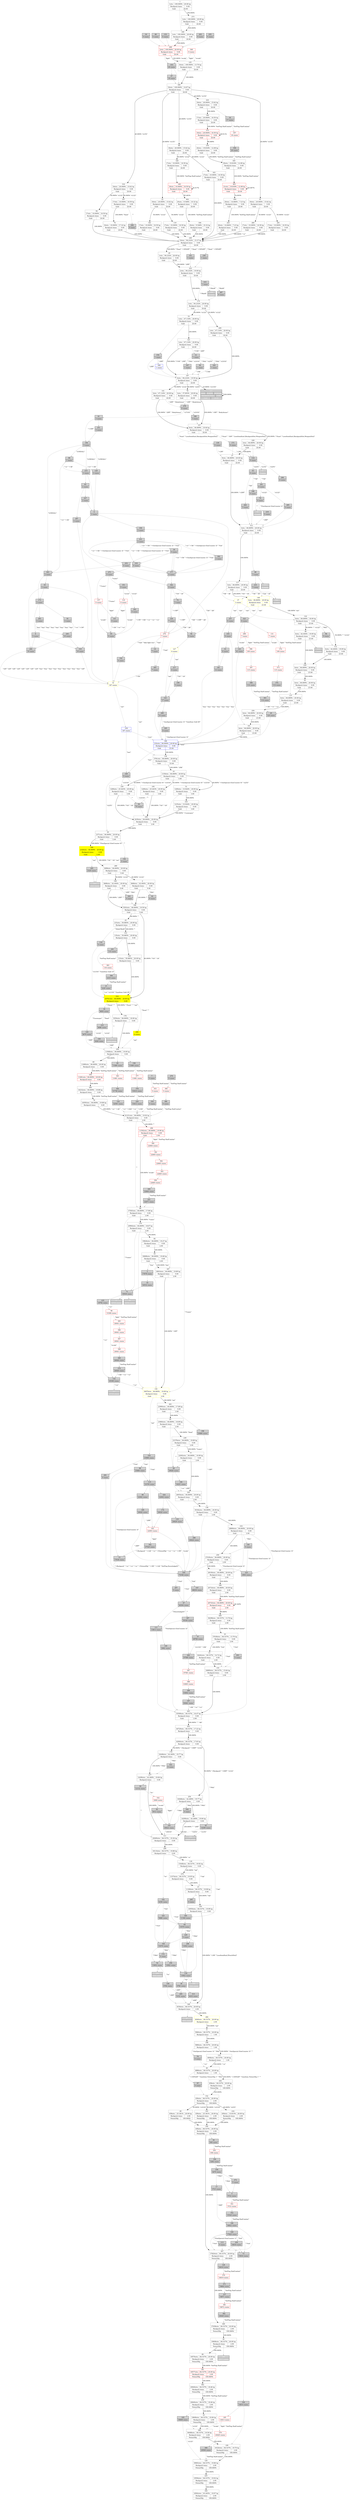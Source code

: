digraph G {
    1 [shape=record
      ,label="{1|{1stts|100.000%|20.00\ hp}|{Backpack\ items|0.00}|{Gold|24.00}}"
      ,URL="https://www.projectaon.org/en/xhtml/lw/02fotw/sect1.htm"
      ,color="/svg/gray"];
    2 [shape=record
      ,label="{2|{3668stts|42.404%|20.00\ hp}|{Backpack\ items|0.00}|{Gold|0.40}}"
      ,URL="https://www.projectaon.org/en/xhtml/lw/02fotw/sect2.htm"
      ,color="/svg/gray"];
    3 [shape=record
      ,label="{3|17678\ states}"
      ,URL="https://www.projectaon.org/en/xhtml/lw/02fotw/sect3.htm"
      ,style=filled];
    4 [shape=record
      ,label="{4|2\ states}"
      ,URL="https://www.projectaon.org/en/xhtml/lw/02fotw/sect4.htm"
      ,style=filled];
    6 [shape=record
      ,label="{6|2\ states}"
      ,URL="https://www.projectaon.org/en/xhtml/lw/02fotw/sect6.htm"
      ,style=filled];
    8 [shape=record
      ,label="{8|7\ states}"
      ,URL="https://www.projectaon.org/en/xhtml/lw/02fotw/sect8.htm"
      ,style=filled
      ,fontcolor="/svg/white"];
    9 [shape=record
      ,label="{9|{5960stts|84.537%|20.00\ hp}|{Backpack\ items|1.00}}"
      ,URL="https://www.projectaon.org/en/xhtml/lw/02fotw/sect9.htm"
      ,color="/svg/gray"];
    10 [shape=record
       ,label="{10|{1339stts|84.809%|20.00\ hp}|{Backpack\ items|0.00}|{Gold|3.00}}"
       ,URL="https://www.projectaon.org/en/xhtml/lw/02fotw/sect10.htm"
       ,color="/svg/gray"];
    11 [shape=record
       ,label="{11|18793\ states}"
       ,URL="https://www.projectaon.org/en/xhtml/lw/02fotw/sect11.htm"
       ,style=filled
       ,fontcolor="/svg/white"];
    12 [shape=record
       ,label="{12|1\ states}"
       ,URL="https://www.projectaon.org/en/xhtml/lw/02fotw/sect12.htm"
       ,style=filled];
    13 [shape=record
       ,label="{13|{36262stts|84.537%|14.72\ hp}|{Backpack\ items|0.00}|{Gold|2.00}}"
       ,URL="https://www.projectaon.org/en/xhtml/lw/02fotw/sect13.htm"
       ,color="/svg/gray"];
    14 [shape=record
       ,label="{14|7\ states}"
       ,URL="https://www.projectaon.org/en/xhtml/lw/02fotw/sect14.htm"
       ,style=filled];
    15 [shape=record
       ,label="{15|17636\ states}"
       ,URL="https://www.projectaon.org/en/xhtml/lw/02fotw/sect15.htm"
       ,style=filled];
    16 [shape=record
       ,label="{16|0\ states}"
       ,URL="https://www.projectaon.org/en/xhtml/lw/02fotw/sect16.htm"
       ,style=filled];
    17 [shape=record
       ,label="{17|3723\ states}"
       ,URL="https://www.projectaon.org/en/xhtml/lw/02fotw/sect17.htm"
       ,style=filled];
    18 [shape=record
       ,label="{18|2\ states}"
       ,URL="https://www.projectaon.org/en/xhtml/lw/02fotw/sect18.htm"
       ,style=filled];
    19 [shape=record
       ,label="{19|16532\ states}"
       ,URL="https://www.projectaon.org/en/xhtml/lw/02fotw/sect19.htm"
       ,style=filled];
    20 [shape=record
       ,label="{20|120\ states}"
       ,URL="https://www.projectaon.org/en/xhtml/lw/02fotw/sect20.htm"
       ,style=filled];
    21 [shape=record
       ,label="{21|2245\ states}"
       ,URL="https://www.projectaon.org/en/xhtml/lw/02fotw/sect21.htm"
       ,style=filled];
    22 [shape=record
       ,label="{22|{18stts|20.000%|15.62\ hp}|{Backpack\ items|0.00}|{Gold|24.00}}"
       ,URL="https://www.projectaon.org/en/xhtml/lw/02fotw/sect22.htm"
       ,color="/svg/gray"];
    23 [shape=record
       ,label="{23|{11300stts|84.537%|19.98\ hp}|{Backpack\ items|0.00}}"
       ,URL="https://www.projectaon.org/en/xhtml/lw/02fotw/sect23.htm"
       ,color="/svg/gray"];
    24 [shape=record
       ,label="{24|0\ states}"
       ,URL="https://www.projectaon.org/en/xhtml/lw/02fotw/sect24.htm"
       ,style=filled];
    25 [shape=record
       ,label="{25|{233stts|50.885%|20.00\ hp}|{Backpack\ items|0.00}}"
       ,URL="https://www.projectaon.org/en/xhtml/lw/02fotw/sect25.htm"
       ,color="/svg/gray"];
    26 [shape=record
       ,label="{26|{19608stts|84.537%|20.00\ hp}|{Backpack\ items|2.00}|{Potion5Hp|100.000%}}"
       ,URL="https://www.projectaon.org/en/xhtml/lw/02fotw/sect26.htm"
       ,color="/svg/gray"];
    27 [shape=record
       ,label="{27|{9stts|84.809%|20.00\ hp}|{Backpack\ items|0.00}|{Gold|24.00}}"
       ,URL="https://www.projectaon.org/en/xhtml/lw/02fotw/sect27.htm"
       ,color="/svg/gray"];
    28 [shape=record
       ,label="{28|20626\ states}"
       ,URL="https://www.projectaon.org/en/xhtml/lw/02fotw/sect28.htm"
       ,style=filled];
    29 [shape=record
       ,label="{29|{1stts|94.232%|20.00\ hp}|{Backpack\ items|0.00}|{Gold|24.00}}"
       ,URL="https://www.projectaon.org/en/xhtml/lw/02fotw/sect29.htm"
       ,color="/svg/gray"];
    31 [shape=record
       ,label="{31|{42064stts|84.537%|17.83\ hp}|{Backpack\ items|0.00}}"
       ,URL="https://www.projectaon.org/en/xhtml/lw/02fotw/sect31.htm"
       ,color="/svg/gray"];
    32 [shape=record
       ,label="{32|187\ states}"
       ,URL="https://www.projectaon.org/en/xhtml/lw/02fotw/sect32.htm"
       ,color="/svg/yellow"];
    33 [shape=record
       ,label="{33|{61231stts|84.809%|19.92\ hp}|{Backpack\ items|0.00}|{Gold|2.00}}"
       ,URL="https://www.projectaon.org/en/xhtml/lw/02fotw/sect33.htm"
       ,color="/svg/gray"];
    35 [shape=record
       ,label="{35|{37638stts|84.537%|13.76\ hp}|{Backpack\ items|0.00}|{Gold|2.00}}"
       ,URL="https://www.projectaon.org/en/xhtml/lw/02fotw/sect35.htm"
       ,color="/svg/gray"];
    36 [shape=record
       ,label="{36|9850\ states}"
       ,URL="https://www.projectaon.org/en/xhtml/lw/02fotw/sect36.htm"
       ,style=filled];
    37 [shape=record
       ,label="{37|3\ states}"
       ,URL="https://www.projectaon.org/en/xhtml/lw/02fotw/sect37.htm"
       ,color="/svg/yellow"];
    38 [shape=record
       ,label="{38|4784\ states}"
       ,URL="https://www.projectaon.org/en/xhtml/lw/02fotw/sect38.htm"
       ,style=filled];
    39 [shape=record
       ,label="{39|{2371stts|84.809%|20.00\ hp}|{Backpack\ items|0.00}|{Gold|2.40}}"
       ,URL="https://www.projectaon.org/en/xhtml/lw/02fotw/sect39.htm"
       ,color="/svg/gray"];
    40 [shape=record
       ,label="{40|{4886stts|84.537%|20.00\ hp}|{Backpack\ items|1.00}}"
       ,URL="https://www.projectaon.org/en/xhtml/lw/02fotw/sect40.htm"
       ,color="/svg/gray"];
    41 [shape=record
       ,label="{41|3\ states}"
       ,URL="https://www.projectaon.org/en/xhtml/lw/02fotw/sect41.htm"
       ,style=filled];
    42 [shape=record
       ,label="{42|0\ states}"
       ,URL="https://www.projectaon.org/en/xhtml/lw/02fotw/sect42.htm"
       ,style=filled];
    43 [shape=record
       ,label="{43|{19608stts|84.537%|19.06\ hp}|{Backpack\ items|2.00}|{Potion5Hp|100.000%}}"
       ,URL="https://www.projectaon.org/en/xhtml/lw/02fotw/sect43.htm"
       ,color="/svg/gray"];
    44 [shape=record
       ,label="{44|0\ states}"
       ,URL="https://www.projectaon.org/en/xhtml/lw/02fotw/sect44.htm"
       ,style=filled
       ,fontcolor="/svg/white"];
    45 [shape=record
       ,label="{45|14290\ states}"
       ,URL="https://www.projectaon.org/en/xhtml/lw/02fotw/sect45.htm"
       ,style=filled];
    46 [shape=record
       ,label="{46|{6stts|42.404%|19.00\ hp}|{Backpack\ items|0.00}|{Gold|23.00}}"
       ,URL="https://www.projectaon.org/en/xhtml/lw/02fotw/sect46.htm"
       ,color="/svg/gray"];
    47 [shape=record
       ,label="{47|46304\ states}"
       ,URL="https://www.projectaon.org/en/xhtml/lw/02fotw/sect47.htm"
       ,style=filled];
    48 [shape=record
       ,label="{48|0\ states}"
       ,URL="https://www.projectaon.org/en/xhtml/lw/02fotw/sect48.htm"
       ,style=filled];
    49 [shape=record
       ,label="{49|{458stts|25.361%|20.00\ hp}|{Backpack\ items|2.00}|{Potion5Hp|100.000%}}"
       ,URL="https://www.projectaon.org/en/xhtml/lw/02fotw/sect49.htm"
       ,color="/svg/gray"];
    50 [shape=record
       ,label="{50|75\ states}"
       ,URL="https://www.projectaon.org/en/xhtml/lw/02fotw/sect50.htm"
       ,style=filled];
    51 [shape=record
       ,label="{51|{1269stts|33.924%|20.00\ hp}|{Backpack\ items|0.00}|{Gold|3.00}}"
       ,URL="https://www.projectaon.org/en/xhtml/lw/02fotw/sect51.htm"
       ,color="/svg/gray"];
    52 [shape=record
       ,label="{52|13952\ states}"
       ,URL="https://www.projectaon.org/en/xhtml/lw/02fotw/sect52.htm"
       ,style=filled];
    53 [shape=record
       ,label="{53|{1stts|47.116%|20.00\ hp}|{Backpack\ items|0.00}|{Gold|24.00}}"
       ,URL="https://www.projectaon.org/en/xhtml/lw/02fotw/sect53.htm"
       ,color="/svg/gray"];
    54 [shape=record
       ,label="{54|18793\ states}"
       ,URL="https://www.projectaon.org/en/xhtml/lw/02fotw/sect54.htm"
       ,style=filled
       ,fontcolor="/svg/white"];
    55 [shape=record
       ,label="{55|{18688stts|84.809%|19.68\ hp}|{Backpack\ items|0.00}|{Gold|2.00}}"
       ,URL="https://www.projectaon.org/en/xhtml/lw/02fotw/sect55.htm"
       ,color="/svg/gray"];
    56 [shape=record
       ,label="{56|6\ states}"
       ,URL="https://www.projectaon.org/en/xhtml/lw/02fotw/sect56.htm"
       ,style=filled];
    57 [shape=record
       ,label="{57|28784\ states}"
       ,URL="https://www.projectaon.org/en/xhtml/lw/02fotw/sect57.htm"
       ,style=filled];
    58 [shape=record
       ,label="{58|1\ states}"
       ,URL="https://www.projectaon.org/en/xhtml/lw/02fotw/sect58.htm"
       ,style=filled];
    59 [shape=record
       ,label="{59|12132\ states}"
       ,URL="https://www.projectaon.org/en/xhtml/lw/02fotw/sect59.htm"
       ,style=filled];
    61 [shape=record
       ,label="{61|6\ states}"
       ,URL="https://www.projectaon.org/en/xhtml/lw/02fotw/sect61.htm"
       ,style=filled];
    63 [shape=record
       ,label="{63|6\ states}"
       ,URL="https://www.projectaon.org/en/xhtml/lw/02fotw/sect63.htm"
       ,style=filled];
    64 [shape=record
       ,label="{64|15570\ states}"
       ,URL="https://www.projectaon.org/en/xhtml/lw/02fotw/sect64.htm"
       ,style=filled];
    65 [shape=record
       ,label="{65|0\ states}"
       ,URL="https://www.projectaon.org/en/xhtml/lw/02fotw/sect65.htm"
       ,style=filled];
    67 [shape=record
       ,label="{67|19\ states}"
       ,URL="https://www.projectaon.org/en/xhtml/lw/02fotw/sect67.htm"
       ,style=filled];
    68 [shape=record
       ,label="{68|{28100stts|84.809%|20.00\ hp}|{Backpack\ items|0.00}|{Gold|2.00}}"
       ,URL="https://www.projectaon.org/en/xhtml/lw/02fotw/sect68.htm"
       ,color="/svg/gray"];
    69 [shape=record
       ,label="{69|{14290stts|42.269%|19.84\ hp}|{Backpack\ items|0.00}}"
       ,URL="https://www.projectaon.org/en/xhtml/lw/02fotw/sect69.htm"
       ,color="/svg/gray"];
    70 [shape=record
       ,label="{70|0\ states}"
       ,URL="https://www.projectaon.org/en/xhtml/lw/02fotw/sect70.htm"
       ,style=filled];
    71 [shape=record
       ,label="{71|19938\ states}"
       ,URL="https://www.projectaon.org/en/xhtml/lw/02fotw/sect71.htm"
       ,style=filled];
    72 [shape=record
       ,label="{72|3\ states}"
       ,URL="https://www.projectaon.org/en/xhtml/lw/02fotw/sect72.htm"
       ,style=filled];
    73 [shape=record
       ,label="{73|15816\ states}"
       ,URL="https://www.projectaon.org/en/xhtml/lw/02fotw/sect73.htm"
       ,style=filled];
    74 [shape=record
       ,label="{74|{16stts|10.000%|17.32\ hp}|{Backpack\ items|0.00}|{Gold|24.00}}"
       ,URL="https://www.projectaon.org/en/xhtml/lw/02fotw/sect74.htm"
       ,color="/svg/gray"];
    76 [shape=record
       ,label="{76|{16595stts|84.809%|19.88\ hp}|{Backpack\ items|0.00}}"
       ,URL="https://www.projectaon.org/en/xhtml/lw/02fotw/sect76.htm"
       ,color="/svg/gray"];
    77 [shape=record
       ,label="{77|{22002stts|84.809%|19.99\ hp}|{Backpack\ items|0.00}|{Gold|2.00}}"
       ,URL="https://www.projectaon.org/en/xhtml/lw/02fotw/sect77.htm"
       ,color="/svg/gray"];
    78 [shape=record
       ,label="{78|{3stts|37.693%|20.00\ hp}|{Backpack\ items|0.00}|{Gold|24.00}}"
       ,URL="https://www.projectaon.org/en/xhtml/lw/02fotw/sect78.htm"
       ,color="/svg/gray"];
    79 [shape=record
       ,label="{79|0\ states}"
       ,URL="https://www.projectaon.org/en/xhtml/lw/02fotw/sect79.htm"
       ,style=filled];
    80 [shape=record
       ,label="{80|22002\ states}"
       ,URL="https://www.projectaon.org/en/xhtml/lw/02fotw/sect80.htm"
       ,style=filled];
    81 [shape=record
       ,label="{81|{18stts|20.000%|15.62\ hp}|{Backpack\ items|0.00}|{Gold|24.00}}"
       ,URL="https://www.projectaon.org/en/xhtml/lw/02fotw/sect81.htm"
       ,color="/svg/gray"];
    82 [shape=record
       ,label="{82|{19826stts|84.809%|19.27\ hp}|{Backpack\ items|0.00}|{Gold|2.00}}"
       ,URL="https://www.projectaon.org/en/xhtml/lw/02fotw/sect82.htm"
       ,color="/svg/gray"];
    83 [shape=record
       ,label="{83|2\ states}"
       ,URL="https://www.projectaon.org/en/xhtml/lw/02fotw/sect83.htm"
       ,style=filled];
    86 [shape=record
       ,label="{86|1\ states}"
       ,URL="https://www.projectaon.org/en/xhtml/lw/02fotw/sect86.htm"
       ,style=filled];
    87 [shape=record
       ,label="{87|6041\ states}"
       ,URL="https://www.projectaon.org/en/xhtml/lw/02fotw/sect87.htm"
       ,style=filled
       ,fontcolor="/svg/white"];
    88 [shape=record
       ,label="{88|{37565stts|84.809%|17.96\ hp}|{Backpack\ items|0.00}|{Gold|2.00}}"
       ,URL="https://www.projectaon.org/en/xhtml/lw/02fotw/sect88.htm"
       ,color="/svg/gray"];
    89 [shape=record
       ,label="{89|3\ states}"
       ,URL="https://www.projectaon.org/en/xhtml/lw/02fotw/sect89.htm"
       ,style=filled];
    91 [shape=record
       ,label="{91|2\ states}"
       ,URL="https://www.projectaon.org/en/xhtml/lw/02fotw/sect91.htm"
       ,style=filled];
    92 [shape=record
       ,label="{92|5012\ states}"
       ,URL="https://www.projectaon.org/en/xhtml/lw/02fotw/sect92.htm"
       ,style=filled];
    93 [shape=record
       ,label="{93|{6stts|84.809%|20.00\ hp}|{Backpack\ items|0.00}|{Gold|23.00}}"
       ,URL="https://www.projectaon.org/en/xhtml/lw/02fotw/sect93.htm"
       ,color="/svg/gray"];
    94 [shape=record
       ,label="{94|{17stts|10.000%|16.50\ hp}|{Backpack\ items|0.00}|{Gold|24.00}}"
       ,URL="https://www.projectaon.org/en/xhtml/lw/02fotw/sect94.htm"
       ,color="/svg/gray"];
    95 [shape=record
       ,label="{95|{23684stts|84.809%|18.89\ hp}|{Backpack\ items|0.00}|{Gold|2.00}}"
       ,URL="https://www.projectaon.org/en/xhtml/lw/02fotw/sect95.htm"
       ,color="/svg/gray"];
    96 [shape=record
       ,label="{96|0\ states}"
       ,URL="https://www.projectaon.org/en/xhtml/lw/02fotw/sect96.htm"
       ,style=filled];
    97 [shape=record
       ,label="{97|0\ states}"
       ,URL="https://www.projectaon.org/en/xhtml/lw/02fotw/sect97.htm"
       ,style=filled];
    98 [shape=record
       ,label="{98|23684\ states}"
       ,URL="https://www.projectaon.org/en/xhtml/lw/02fotw/sect98.htm"
       ,style=filled];
    99 [shape=record
       ,label="{99|{18stts|20.000%|15.62\ hp}|{Backpack\ items|0.00}|{Gold|24.00}}"
       ,URL="https://www.projectaon.org/en/xhtml/lw/02fotw/sect99.htm"
       ,color="/svg/gray"];
    100 [shape=record
        ,label="{100|{458stts|84.537%|20.00\ hp}|{Backpack\ items|2.00}|{Potion5Hp|100.000%}}"
        ,URL="https://www.projectaon.org/en/xhtml/lw/02fotw/sect100.htm"
        ,color="/svg/gray"];
    101 [shape=record
        ,label="{101|1\ states}"
        ,URL="https://www.projectaon.org/en/xhtml/lw/02fotw/sect101.htm"
        ,style=filled];
    102 [shape=record
        ,label="{102|6256\ states}"
        ,URL="https://www.projectaon.org/en/xhtml/lw/02fotw/sect102.htm"
        ,style=filled];
    103 [shape=record
        ,label="{103|{1235stts|33.924%|20.00\ hp}|{Backpack\ items|0.00}|{Gold|3.00}}"
        ,URL="https://www.projectaon.org/en/xhtml/lw/02fotw/sect103.htm"
        ,color="/svg/gray"];
    104 [shape=record
        ,label="{104|2\ states}"
        ,URL="https://www.projectaon.org/en/xhtml/lw/02fotw/sect104.htm"
        ,style=filled];
    105 [shape=record
        ,label="{105|19608\ states}"
        ,URL="https://www.projectaon.org/en/xhtml/lw/02fotw/sect105.htm"
        ,style=filled];
    106 [shape=record
        ,label="{106|19251\ states}"
        ,URL="https://www.projectaon.org/en/xhtml/lw/02fotw/sect106.htm"
        ,style=filled];
    107 [shape=record
        ,label="{107|{17stts|10.000%|16.50\ hp}|{Backpack\ items|0.00}|{Gold|24.00}}"
        ,URL="https://www.projectaon.org/en/xhtml/lw/02fotw/sect107.htm"
        ,color="/svg/gray"];
    108 [shape=record
        ,label="{108|{3668stts|42.404%|20.00\ hp}|{Backpack\ items|0.00}|{Gold|0.40}}"
        ,URL="https://www.projectaon.org/en/xhtml/lw/02fotw/sect108.htm"
        ,color="/svg/gray"];
    109 [shape=record
        ,label="{109|{18320stts|84.537%|19.76\ hp}|{Backpack\ items|2.00}|{Potion5Hp|100.000%}}"
        ,URL="https://www.projectaon.org/en/xhtml/lw/02fotw/sect109.htm"
        ,color="/svg/gray"];
    110 [shape=record
        ,label="{110|0\ states}"
        ,URL="https://www.projectaon.org/en/xhtml/lw/02fotw/sect110.htm"
        ,color="/svg/red"];
    111 [shape=record
        ,label="{111|13812\ states}"
        ,URL="https://www.projectaon.org/en/xhtml/lw/02fotw/sect111.htm"
        ,style=filled];
    112 [shape=record
        ,label="{112|{6stts|42.404%|19.00\ hp}|{Backpack\ items|0.00}|{Gold|23.00}}"
        ,URL="https://www.projectaon.org/en/xhtml/lw/02fotw/sect112.htm"
        ,color="/svg/gray"];
    113 [shape=record
        ,label="{113|0\ states}"
        ,URL="https://www.projectaon.org/en/xhtml/lw/02fotw/sect113.htm"
        ,style=filled];
    114 [shape=record
        ,label="{114|9\ states}"
        ,URL="https://www.projectaon.org/en/xhtml/lw/02fotw/sect114.htm"
        ,style=filled];
    115 [shape=record
        ,label="{115|23378\ states}"
        ,URL="https://www.projectaon.org/en/xhtml/lw/02fotw/sect115.htm"
        ,style=filled];
    116 [shape=record
        ,label="{116|0\ states}"
        ,URL="https://www.projectaon.org/en/xhtml/lw/02fotw/sect116.htm"
        ,style=filled];
    117 [shape=record
        ,label="{117|{3stts|84.809%|20.00\ hp}|{Backpack\ items|0.00}|{Gold|24.00}}"
        ,URL="https://www.projectaon.org/en/xhtml/lw/02fotw/sect117.htm"
        ,color="/svg/gray"];
    118 [shape=record
        ,label="{118|{15448stts|84.537%|19.92\ hp}|{Backpack\ items|0.00}}"
        ,URL="https://www.projectaon.org/en/xhtml/lw/02fotw/sect118.htm"
        ,color="/svg/gray"];
    119 [shape=record
        ,label="{119|{17stts|10.000%|16.50\ hp}|{Backpack\ items|0.00}|{Gold|24.00}}"
        ,URL="https://www.projectaon.org/en/xhtml/lw/02fotw/sect119.htm"
        ,color="/svg/gray"];
    120 [shape=record
        ,label="{120|{39083stts|84.537%|19.86\ hp}|{Backpack\ items|2.00}|{Potion5Hp|100.000%}}"
        ,URL="https://www.projectaon.org/en/xhtml/lw/02fotw/sect120.htm"
        ,color="/svg/gray"];
    121 [shape=record
        ,label="{121|42\ states}"
        ,URL="https://www.projectaon.org/en/xhtml/lw/02fotw/sect121.htm"
        ,style=filled];
    122 [shape=record
        ,label="{122|{6stts|84.809%|18.00\ hp}|{Backpack\ items|0.00}|{Gold|23.00}}"
        ,URL="https://www.projectaon.org/en/xhtml/lw/02fotw/sect122.htm"
        ,color="/svg/gray"];
    123 [shape=record
        ,label="{123|{4948stts|84.537%|20.00\ hp}|{Backpack\ items|1.00}}"
        ,URL="https://www.projectaon.org/en/xhtml/lw/02fotw/sect123.htm"
        ,color="/svg/gray"];
    124 [shape=record
        ,label="{124|32591\ states}"
        ,URL="https://www.projectaon.org/en/xhtml/lw/02fotw/sect124.htm"
        ,style=filled];
    125 [shape=record
        ,label="{125|{16stts|100.000%|13.70\ hp}|{Backpack\ items|0.00}|{Gold|24.00}}"
        ,URL="https://www.projectaon.org/en/xhtml/lw/02fotw/sect125.htm"
        ,color="/svg/gray"];
    127 [shape=record
        ,label="{127|6\ states}"
        ,URL="https://www.projectaon.org/en/xhtml/lw/02fotw/sect127.htm"
        ,color="/svg/yellow"];
    129 [shape=record
        ,label="{129|2\ states}"
        ,URL="https://www.projectaon.org/en/xhtml/lw/02fotw/sect129.htm"
        ,style=filled];
    130 [shape=record
        ,label="{130|{133stts|50.885%|20.00\ hp}|{Backpack\ items|0.00}}"
        ,URL="https://www.projectaon.org/en/xhtml/lw/02fotw/sect130.htm"
        ,color="/svg/gray"];
    132 [shape=record
        ,label="{132|45390\ states}"
        ,URL="https://www.projectaon.org/en/xhtml/lw/02fotw/sect132.htm"
        ,style=filled];
    133 [shape=record
        ,label="{133|0\ states}"
        ,URL="https://www.projectaon.org/en/xhtml/lw/02fotw/sect133.htm"
        ,style=filled];
    134 [shape=record
        ,label="{134|13952\ states}"
        ,URL="https://www.projectaon.org/en/xhtml/lw/02fotw/sect134.htm"
        ,style=filled];
    135 [shape=record
        ,label="{135|20626\ states}"
        ,URL="https://www.projectaon.org/en/xhtml/lw/02fotw/sect135.htm"
        ,style=filled];
    136 [shape=record
        ,label="{136|{3781stts|84.809%|20.00\ hp}|{Backpack\ items|0.00}|{Gold|23.00}}"
        ,URL="https://www.projectaon.org/en/xhtml/lw/02fotw/sect136.htm"
        ,color="/svg/gray"];
    137 [shape=record
        ,label="{137|{6stts|84.809%|20.00\ hp}|{Backpack\ items|0.00}|{Gold|23.00}}"
        ,URL="https://www.projectaon.org/en/xhtml/lw/02fotw/sect137.htm"
        ,color="/svg/gray"];
    138 [shape=record
        ,label="{138|{30182stts|84.809%|20.00\ hp}|{Backpack\ items|0.00}|{Gold|2.00}}"
        ,URL="https://www.projectaon.org/en/xhtml/lw/02fotw/sect138.htm"
        ,color="/svg/gray"];
    139 [shape=record
        ,label="{139|0\ states}"
        ,URL="https://www.projectaon.org/en/xhtml/lw/02fotw/sect139.htm"
        ,style=filled];
    140 [shape=record
        ,label="{140|2992\ states}"
        ,URL="https://www.projectaon.org/en/xhtml/lw/02fotw/sect140.htm"
        ,style=filled];
    141 [shape=record
        ,label="{141|{3stts|47.116%|20.00\ hp}|{Backpack\ items|0.00}|{Gold|24.00}}"
        ,URL="https://www.projectaon.org/en/xhtml/lw/02fotw/sect141.htm"
        ,color="/svg/gray"];
    143 [shape=record
        ,label="{143|17\ states}"
        ,URL="https://www.projectaon.org/en/xhtml/lw/02fotw/sect143.htm"
        ,style=filled];
    144 [shape=record
        ,label="{144|{10050stts|84.537%|19.99\ hp}|{Backpack\ items|0.00}}"
        ,URL="https://www.projectaon.org/en/xhtml/lw/02fotw/sect144.htm"
        ,color="/svg/gray"];
    145 [shape=record
        ,label="{145|4679\ states}"
        ,URL="https://www.projectaon.org/en/xhtml/lw/02fotw/sect145.htm"
        ,style=filled];
    147 [shape=record
        ,label="{147|48636\ states}"
        ,URL="https://www.projectaon.org/en/xhtml/lw/02fotw/sect147.htm"
        ,style=filled];
    148 [shape=record
        ,label="{148|{3stts|84.809%|20.00\ hp}|{Backpack\ items|0.00}|{Gold|23.00}}"
        ,URL="https://www.projectaon.org/en/xhtml/lw/02fotw/sect148.htm"
        ,color="/svg/yellow"];
    149 [shape=record
        ,label="{149|0\ states}"
        ,URL="https://www.projectaon.org/en/xhtml/lw/02fotw/sect149.htm"
        ,style=filled];
    150 [shape=record
        ,label="{150|{30879stts|84.809%|19.89\ hp}|{Backpack\ items|0.00}|{Gold|2.00}}"
        ,URL="https://www.projectaon.org/en/xhtml/lw/02fotw/sect150.htm"
        ,color="/svg/yellow"];
    151 [shape=record
        ,label="{151|0\ states}"
        ,URL="https://www.projectaon.org/en/xhtml/lw/02fotw/sect151.htm"
        ,style=filled];
    152 [shape=record
        ,label="{152|{458stts|84.537%|20.00\ hp}|{Backpack\ items|2.00}|{Potion5Hp|100.000%}}"
        ,URL="https://www.projectaon.org/en/xhtml/lw/02fotw/sect152.htm"
        ,color="/svg/gray"];
    153 [shape=record
        ,label="{153|{135stts|50.885%|20.00\ hp}|{Backpack\ items|0.00}}"
        ,URL="https://www.projectaon.org/en/xhtml/lw/02fotw/sect153.htm"
        ,color="/svg/gray"];
    154 [shape=record
        ,label="{154|1\ states}"
        ,URL="https://www.projectaon.org/en/xhtml/lw/02fotw/sect154.htm"
        ,style=filled];
    155 [shape=record
        ,label="{155|{34869stts|84.537%|15.64\ hp}|{Backpack\ items|0.00}|{Gold|2.00}}"
        ,URL="https://www.projectaon.org/en/xhtml/lw/02fotw/sect155.htm"
        ,color="/svg/gray"];
    156 [shape=record
        ,label="{156|0\ states}"
        ,URL="https://www.projectaon.org/en/xhtml/lw/02fotw/sect156.htm"
        ,style=filled];
    157 [shape=record
        ,label="{157|0\ states}"
        ,URL="https://www.projectaon.org/en/xhtml/lw/02fotw/sect157.htm"
        ,color="/svg/red"];
    159 [shape=record
        ,label="{159|16689\ states}"
        ,URL="https://www.projectaon.org/en/xhtml/lw/02fotw/sect159.htm"
        ,style=filled
        ,fontcolor="/svg/white"];
    160 [shape=record
        ,label="{160|{1stts|100.000%|20.00\ hp}|{Backpack\ items|0.00}|{Gold|24.00}}"
        ,URL="https://www.projectaon.org/en/xhtml/lw/02fotw/sect160.htm"
        ,color="/svg/gray"];
    161 [shape=record
        ,label="{161|{6stts|84.809%|20.00\ hp}|{Backpack\ items|0.00}|{Gold|23.00}}"
        ,URL="https://www.projectaon.org/en/xhtml/lw/02fotw/sect161.htm"
        ,color="/svg/gray"];
    162 [shape=record
        ,label="{162|22003\ states}"
        ,URL="https://www.projectaon.org/en/xhtml/lw/02fotw/sect162.htm"
        ,color="/svg/red"];
    163 [shape=record
        ,label="{163|{17stts|10.000%|16.50\ hp}|{Backpack\ items|0.00}|{Gold|24.00}}"
        ,URL="https://www.projectaon.org/en/xhtml/lw/02fotw/sect163.htm"
        ,color="/svg/gray"];
    164 [shape=record
        ,label="{164|15570\ states}"
        ,URL="https://www.projectaon.org/en/xhtml/lw/02fotw/sect164.htm"
        ,style=filled];
    165 [shape=record
        ,label="{165|8\ states}"
        ,URL="https://www.projectaon.org/en/xhtml/lw/02fotw/sect165.htm"
        ,style=filled];
    166 [shape=record
        ,label="{166|18822\ states}"
        ,URL="https://www.projectaon.org/en/xhtml/lw/02fotw/sect166.htm"
        ,style=filled];
    167 [shape=record
        ,label="{167|1\ states}"
        ,URL="https://www.projectaon.org/en/xhtml/lw/02fotw/sect167.htm"
        ,style=filled];
    168 [shape=record
        ,label="{168|{5503stts|84.809%|19.50\ hp}|{Backpack\ items|0.00}|{Gold|0.40}}"
        ,URL="https://www.projectaon.org/en/xhtml/lw/02fotw/sect168.htm"
        ,color="/svg/gray"];
    169 [shape=record
        ,label="{169|0\ states}"
        ,URL="https://www.projectaon.org/en/xhtml/lw/02fotw/sect169.htm"
        ,style=filled];
    171 [shape=record
        ,label="{171|6\ states}"
        ,URL="https://www.projectaon.org/en/xhtml/lw/02fotw/sect171.htm"
        ,style=filled];
    172 [shape=record
        ,label="{172|0\ states}"
        ,URL="https://www.projectaon.org/en/xhtml/lw/02fotw/sect172.htm"
        ,style=filled];
    173 [shape=record
        ,label="{173|2\ states}"
        ,URL="https://www.projectaon.org/en/xhtml/lw/02fotw/sect173.htm"
        ,style=filled];
    174 [shape=record
        ,label="{174|20626\ states}"
        ,URL="https://www.projectaon.org/en/xhtml/lw/02fotw/sect174.htm"
        ,style=filled];
    175 [shape=record
        ,label="{175|{1stts|94.232%|20.00\ hp}|{Backpack\ items|0.00}|{Gold|24.00}}"
        ,URL="https://www.projectaon.org/en/xhtml/lw/02fotw/sect175.htm"
        ,color="/svg/gray"];
    176 [shape=record
        ,label="{176|{16448stts|42.269%|19.77\ hp}|{Backpack\ items|0.00}}"
        ,URL="https://www.projectaon.org/en/xhtml/lw/02fotw/sect176.htm"
        ,color="/svg/gray"];
    177 [shape=record
        ,label="{177|4\ states}"
        ,URL="https://www.projectaon.org/en/xhtml/lw/02fotw/sect177.htm"
        ,style=filled];
    178 [shape=record
        ,label="{178|{9354stts|84.809%|18.00\ hp}|{Backpack\ items|0.00}}"
        ,URL="https://www.projectaon.org/en/xhtml/lw/02fotw/sect178.htm"
        ,color="/svg/gray"];
    179 [shape=record
        ,label="{179|{20964stts|84.809%|18.67\ hp}|{Backpack\ items|0.00}|{Gold|2.00}}"
        ,URL="https://www.projectaon.org/en/xhtml/lw/02fotw/sect179.htm"
        ,color="/svg/gray"];
    180 [shape=record
        ,label="{180|3\ states}"
        ,URL="https://www.projectaon.org/en/xhtml/lw/02fotw/sect180.htm"
        ,style=filled];
    181 [shape=record
        ,label="{181|12\ states}"
        ,URL="https://www.projectaon.org/en/xhtml/lw/02fotw/sect181.htm"
        ,style=filled];
    182 [shape=record
        ,label="{182|2\ states}"
        ,URL="https://www.projectaon.org/en/xhtml/lw/02fotw/sect182.htm"
        ,style=filled];
    183 [shape=record
        ,label="{183|20622\ states}"
        ,URL="https://www.projectaon.org/en/xhtml/lw/02fotw/sect183.htm"
        ,style=filled];
    184 [shape=record
        ,label="{184|{20stts|9.548%|10.32\ hp}|{Backpack\ items|0.00}|{Gold|24.00}}"
        ,URL="https://www.projectaon.org/en/xhtml/lw/02fotw/sect184.htm"
        ,color="/svg/gray"];
    186 [shape=record
        ,label="{186|{232stts|84.809%|20.00\ hp}|{Backpack\ items|0.00}|{Gold|23.00}}"
        ,URL="https://www.projectaon.org/en/xhtml/lw/02fotw/sect186.htm"
        ,color="/svg/blue"];
    187 [shape=record
        ,label="{187|65061\ states}"
        ,URL="https://www.projectaon.org/en/xhtml/lw/02fotw/sect187.htm"
        ,style=filled];
    188 [shape=record
        ,label="{188|0\ states}"
        ,URL="https://www.projectaon.org/en/xhtml/lw/02fotw/sect188.htm"
        ,style=filled];
    189 [shape=record
        ,label="{189|20626\ states}"
        ,URL="https://www.projectaon.org/en/xhtml/lw/02fotw/sect189.htm"
        ,style=filled];
    190 [shape=record
        ,label="{190|2\ states}"
        ,URL="https://www.projectaon.org/en/xhtml/lw/02fotw/sect190.htm"
        ,style=filled
        ,fontcolor="/svg/white"];
    192 [shape=record
        ,label="{192|0\ states}"
        ,URL="https://www.projectaon.org/en/xhtml/lw/02fotw/sect192.htm"
        ,style=filled];
    193 [shape=record
        ,label="{193|{458stts|25.361%|20.00\ hp}|{Backpack\ items|2.00}|{Potion5Hp|100.000%}}"
        ,URL="https://www.projectaon.org/en/xhtml/lw/02fotw/sect193.htm"
        ,color="/svg/gray"];
    194 [shape=record
        ,label="{194|3\ states}"
        ,URL="https://www.projectaon.org/en/xhtml/lw/02fotw/sect194.htm"
        ,style=filled];
    195 [shape=record
        ,label="{195|{1269stts|25.443%|20.00\ hp}|{Backpack\ items|0.00}|{Gold|3.00}}"
        ,URL="https://www.projectaon.org/en/xhtml/lw/02fotw/sect195.htm"
        ,color="/svg/gray"];
    196 [shape=record
        ,label="{196|{5880stts|84.537%|20.00\ hp}|{Backpack\ items|1.00}}"
        ,URL="https://www.projectaon.org/en/xhtml/lw/02fotw/sect196.htm"
        ,color="/svg/gray"];
    197 [shape=record
        ,label="{197|{4stts|94.232%|19.50\ hp}|{Backpack\ items|0.00}|{Gold|24.00}}"
        ,URL="https://www.projectaon.org/en/xhtml/lw/02fotw/sect197.htm"
        ,color="/svg/gray"];
    198 [shape=record
        ,label="{198|23684\ states}"
        ,URL="https://www.projectaon.org/en/xhtml/lw/02fotw/sect198.htm"
        ,style=filled];
    199 [shape=record
        ,label="{199|5\ states}"
        ,URL="https://www.projectaon.org/en/xhtml/lw/02fotw/sect199.htm"
        ,style=filled];
    200 [shape=record
        ,label="{200|{11948stts|84.809%|19.00\ hp}|{Backpack\ items|0.00}}"
        ,URL="https://www.projectaon.org/en/xhtml/lw/02fotw/sect200.htm"
        ,color="/svg/gray"];
    201 [shape=record
        ,label="{201|0\ states}"
        ,URL="https://www.projectaon.org/en/xhtml/lw/02fotw/sect201.htm"
        ,style=filled];
    202 [shape=record
        ,label="{202|{44729stts|84.537%|17.22\ hp}|{Backpack\ items|0.00}}"
        ,URL="https://www.projectaon.org/en/xhtml/lw/02fotw/sect202.htm"
        ,color="/svg/gray"];
    203 [shape=record
        ,label="{203|0\ states}"
        ,URL="https://www.projectaon.org/en/xhtml/lw/02fotw/sect203.htm"
        ,style=filled];
    204 [shape=record
        ,label="{204|16818\ states}"
        ,URL="https://www.projectaon.org/en/xhtml/lw/02fotw/sect204.htm"
        ,style=filled];
    205 [shape=record
        ,label="{205|2320\ states}"
        ,URL="https://www.projectaon.org/en/xhtml/lw/02fotw/sect205.htm"
        ,style=filled];
    206 [shape=record
        ,label="{206|6\ states}"
        ,URL="https://www.projectaon.org/en/xhtml/lw/02fotw/sect206.htm"
        ,style=filled];
    207 [shape=record
        ,label="{207|0\ states}"
        ,URL="https://www.projectaon.org/en/xhtml/lw/02fotw/sect207.htm"
        ,style=filled];
    208 [shape=record
        ,label="{208|13952\ states}"
        ,URL="https://www.projectaon.org/en/xhtml/lw/02fotw/sect208.htm"
        ,style=filled];
    209 [shape=record
        ,label="{209|{1stts|47.116%|20.00\ hp}|{Backpack\ items|0.00}|{Gold|24.00}}"
        ,URL="https://www.projectaon.org/en/xhtml/lw/02fotw/sect209.htm"
        ,color="/svg/gray"];
    210 [shape=record
        ,label="{210|4686\ states}"
        ,URL="https://www.projectaon.org/en/xhtml/lw/02fotw/sect210.htm"
        ,style=filled];
    212 [shape=record
        ,label="{212|4\ states}"
        ,URL="https://www.projectaon.org/en/xhtml/lw/02fotw/sect212.htm"
        ,style=filled
        ,fontcolor="/svg/white"];
    213 [shape=record
        ,label="{213|2321\ states}"
        ,URL="https://www.projectaon.org/en/xhtml/lw/02fotw/sect213.htm"
        ,style=filled
        ,fontcolor="/svg/white"];
    214 [shape=record
        ,label="{214|7\ states}"
        ,URL="https://www.projectaon.org/en/xhtml/lw/02fotw/sect214.htm"
        ,style=filled
        ,fontcolor="/svg/white"];
    215 [shape=record
        ,label="{215|2\ states}"
        ,URL="https://www.projectaon.org/en/xhtml/lw/02fotw/sect215.htm"
        ,style=filled];
    216 [shape=record
        ,label="{216|{458stts|33.815%|20.00\ hp}|{Backpack\ items|2.00}|{Potion5Hp|100.000%}}"
        ,URL="https://www.projectaon.org/en/xhtml/lw/02fotw/sect216.htm"
        ,color="/svg/gray"];
    217 [shape=record
        ,label="{217|6\ states}"
        ,URL="https://www.projectaon.org/en/xhtml/lw/02fotw/sect217.htm"
        ,style=filled];
    218 [shape=record
        ,label="{218|{20640stts|84.537%|18.46\ hp}|{Backpack\ items|2.00}|{Potion5Hp|100.000%}}"
        ,URL="https://www.projectaon.org/en/xhtml/lw/02fotw/sect218.htm"
        ,color="/svg/gray"];
    219 [shape=record
        ,label="{219|0\ states}"
        ,URL="https://www.projectaon.org/en/xhtml/lw/02fotw/sect219.htm"
        ,style=filled];
    220 [shape=record
        ,label="{220|33412\ states}"
        ,URL="https://www.projectaon.org/en/xhtml/lw/02fotw/sect220.htm"
        ,style=filled];
    221 [shape=record
        ,label="{221|22671\ states}"
        ,URL="https://www.projectaon.org/en/xhtml/lw/02fotw/sect221.htm"
        ,style=filled];
    222 [shape=record
        ,label="{222|{2stts|94.232%|19.00\ hp}|{Backpack\ items|0.00}|{Gold|24.00}}"
        ,URL="https://www.projectaon.org/en/xhtml/lw/02fotw/sect222.htm"
        ,color="/svg/gray"];
    223 [shape=record
        ,label="{223|2904\ states}"
        ,URL="https://www.projectaon.org/en/xhtml/lw/02fotw/sect223.htm"
        ,style=filled];
    224 [shape=record
        ,label="{224|{18stts|20.000%|15.62\ hp}|{Backpack\ items|0.00}|{Gold|24.00}}"
        ,URL="https://www.projectaon.org/en/xhtml/lw/02fotw/sect224.htm"
        ,color="/svg/gray"];
    225 [shape=record
        ,label="{225|{19594stts|84.537%|19.92\ hp}|{Backpack\ items|2.00}|{Potion5Hp|100.000%}}"
        ,URL="https://www.projectaon.org/en/xhtml/lw/02fotw/sect225.htm"
        ,color="/svg/gray"];
    226 [shape=record
        ,label="{226|7\ states}"
        ,URL="https://www.projectaon.org/en/xhtml/lw/02fotw/sect226.htm"
        ,style=filled];
    227 [shape=record
        ,label="{227|2\ states}"
        ,URL="https://www.projectaon.org/en/xhtml/lw/02fotw/sect227.htm"
        ,style=filled];
    228 [shape=record
        ,label="{228|{3stts|84.809%|20.00\ hp}|{Backpack\ items|0.00}|{Gold|24.00}}"
        ,URL="https://www.projectaon.org/en/xhtml/lw/02fotw/sect228.htm"
        ,color="/svg/gray"];
    229 [shape=record
        ,label="{229|0\ states}"
        ,URL="https://www.projectaon.org/en/xhtml/lw/02fotw/sect229.htm"
        ,style=filled];
    230 [shape=record
        ,label="{230|{6stts|84.809%|20.00\ hp}|{Backpack\ items|0.00}|{Gold|23.00}}"
        ,URL="https://www.projectaon.org/en/xhtml/lw/02fotw/sect230.htm"
        ,color="/svg/gray"];
    231 [shape=record
        ,label="{231|2\ states}"
        ,URL="https://www.projectaon.org/en/xhtml/lw/02fotw/sect231.htm"
        ,style=filled];
    232 [shape=record
        ,label="{232|{28806stts|84.809%|20.00\ hp}|{Backpack\ items|0.00}|{Gold|2.00}}"
        ,URL="https://www.projectaon.org/en/xhtml/lw/02fotw/sect232.htm"
        ,color="/svg/gray"];
    233 [shape=record
        ,label="{233|3\ states}"
        ,URL="https://www.projectaon.org/en/xhtml/lw/02fotw/sect233.htm"
        ,style=filled];
    234 [shape=record
        ,label="{234|7551\ states}"
        ,URL="https://www.projectaon.org/en/xhtml/lw/02fotw/sect234.htm"
        ,style=filled
        ,fontcolor="/svg/white"];
    235 [shape=record
        ,label="{235|18792\ states}"
        ,URL="https://www.projectaon.org/en/xhtml/lw/02fotw/sect235.htm"
        ,style=filled];
    236 [shape=record
        ,label="{236|1\ states}"
        ,URL="https://www.projectaon.org/en/xhtml/lw/02fotw/sect236.htm"
        ,style=filled];
    238 [shape=record
        ,label="{238|187\ states}"
        ,URL="https://www.projectaon.org/en/xhtml/lw/02fotw/sect238.htm"
        ,color="/svg/blue"];
    239 [shape=record
        ,label="{239|{23378stts|84.809%|19.89\ hp}|{Backpack\ items|0.00}|{Gold|2.00}}"
        ,URL="https://www.projectaon.org/en/xhtml/lw/02fotw/sect239.htm"
        ,color="/svg/gray"];
    240 [shape=record
        ,label="{240|{19stts|94.232%|15.37\ hp}|{Backpack\ items|0.00}|{Gold|24.00}}"
        ,URL="https://www.projectaon.org/en/xhtml/lw/02fotw/sect240.htm"
        ,color="/svg/gray"];
    242 [shape=record
        ,label="{242|{458stts|84.537%|20.00\ hp}|{Backpack\ items|2.00}|{Potion5Hp|100.000%}}"
        ,URL="https://www.projectaon.org/en/xhtml/lw/02fotw/sect242.htm"
        ,color="/svg/gray"];
    243 [shape=record
        ,label="{243|{20stts|14.684%|7.23\ hp}|{Backpack\ items|0.00}|{Gold|24.00}}"
        ,URL="https://www.projectaon.org/en/xhtml/lw/02fotw/sect243.htm"
        ,color="/svg/gray"];
    244 [shape=record
        ,label="{244|74346\ states}"
        ,URL="https://www.projectaon.org/en/xhtml/lw/02fotw/sect244.htm"
        ,style=filled];
    245 [shape=record
        ,label="{245|19\ states}"
        ,URL="https://www.projectaon.org/en/xhtml/lw/02fotw/sect245.htm"
        ,style=filled];
    247 [shape=record
        ,label="{247|{4stts|9.423%|20.00\ hp}|{Backpack\ items|0.00}|{Gold|24.00}}"
        ,URL="https://www.projectaon.org/en/xhtml/lw/02fotw/sect247.htm"
        ,style=filled
        ,fontcolor="/svg/white"];
    248 [shape=record
        ,label="{248|18577\ states}"
        ,URL="https://www.projectaon.org/en/xhtml/lw/02fotw/sect248.htm"
        ,style=filled
        ,fontcolor="/svg/white"];
    249 [shape=record
        ,label="{249|{2439stts|84.809%|20.00\ hp}|{Backpack\ items|0.00}|{Gold|2.40}}"
        ,URL="https://www.projectaon.org/en/xhtml/lw/02fotw/sect249.htm"
        ,color="/svg/gray"];
    250 [shape=record
        ,label="{250|{27430stts|84.809%|20.00\ hp}|{Backpack\ items|0.00}|{Gold|2.00}}"
        ,URL="https://www.projectaon.org/en/xhtml/lw/02fotw/sect250.htm"
        ,color="/svg/gray"];
    251 [shape=record
        ,label="{251|3\ states}"
        ,URL="https://www.projectaon.org/en/xhtml/lw/02fotw/sect251.htm"
        ,style=filled];
    253 [shape=record
        ,label="{253|0\ states}"
        ,URL="https://www.projectaon.org/en/xhtml/lw/02fotw/sect253.htm"
        ,style=filled];
    254 [shape=record
        ,label="{254|{16448stts|42.269%|19.77\ hp}|{Backpack\ items|0.00}}"
        ,URL="https://www.projectaon.org/en/xhtml/lw/02fotw/sect254.htm"
        ,color="/svg/gray"];
    255 [shape=record
        ,label="{255|0\ states}"
        ,URL="https://www.projectaon.org/en/xhtml/lw/02fotw/sect255.htm"
        ,style=filled];
    256 [shape=record
        ,label="{256|13952\ states}"
        ,URL="https://www.projectaon.org/en/xhtml/lw/02fotw/sect256.htm"
        ,style=filled];
    257 [shape=record
        ,label="{257|6\ states}"
        ,URL="https://www.projectaon.org/en/xhtml/lw/02fotw/sect257.htm"
        ,style=filled];
    258 [shape=record
        ,label="{258|4470\ states}"
        ,URL="https://www.projectaon.org/en/xhtml/lw/02fotw/sect258.htm"
        ,style=filled];
    259 [shape=record
        ,label="{259|{6stts|84.809%|20.00\ hp}|{Backpack\ items|0.00}|{Gold|23.00}}"
        ,URL="https://www.projectaon.org/en/xhtml/lw/02fotw/sect259.htm"
        ,color="/svg/gray"];
    260 [shape=record
        ,label="{260|{17stts|10.000%|16.50\ hp}|{Backpack\ items|0.00}|{Gold|24.00}}"
        ,URL="https://www.projectaon.org/en/xhtml/lw/02fotw/sect260.htm"
        ,color="/svg/gray"];
    261 [shape=record
        ,label="{261|{23990stts|84.809%|17.89\ hp}|{Backpack\ items|0.00}|{Gold|2.00}}"
        ,URL="https://www.projectaon.org/en/xhtml/lw/02fotw/sect261.htm"
        ,color="/svg/gray"];
    262 [shape=record
        ,label="{262|0\ states}"
        ,URL="https://www.projectaon.org/en/xhtml/lw/02fotw/sect262.htm"
        ,style=filled];
    264 [shape=record
        ,label="{264|3\ states}"
        ,URL="https://www.projectaon.org/en/xhtml/lw/02fotw/sect264.htm"
        ,style=filled];
    265 [shape=record
        ,label="{265|{55599stts|84.537%|16.47\ hp}|{Backpack\ items|0.00}|{Gold|2.00}}"
        ,URL="https://www.projectaon.org/en/xhtml/lw/02fotw/sect265.htm"
        ,color="/svg/gray"];
    266 [shape=record
        ,label="{266|19\ states}"
        ,URL="https://www.projectaon.org/en/xhtml/lw/02fotw/sect266.htm"
        ,style=filled];
    267 [shape=record
        ,label="{267|{17820stts|84.537%|20.00\ hp}|{Backpack\ items|2.00}|{Potion5Hp|100.000%}}"
        ,URL="https://www.projectaon.org/en/xhtml/lw/02fotw/sect267.htm"
        ,color="/svg/gray"];
    268 [shape=record
        ,label="{268|{2stts|100.000%|20.00\ hp}|{Backpack\ items|0.00}|{Gold|24.00}}"
        ,URL="https://www.projectaon.org/en/xhtml/lw/02fotw/sect268.htm"
        ,color="/svg/red"];
    269 [shape=record
        ,label="{269|5152\ states}"
        ,URL="https://www.projectaon.org/en/xhtml/lw/02fotw/sect269.htm"
        ,style=filled];
    271 [shape=record
        ,label="{271|0\ states}"
        ,URL="https://www.projectaon.org/en/xhtml/lw/02fotw/sect271.htm"
        ,style=filled];
    272 [shape=record
        ,label="{272|0\ states}"
        ,URL="https://www.projectaon.org/en/xhtml/lw/02fotw/sect272.htm"
        ,style=filled];
    273 [shape=record
        ,label="{273|{1stts|100.000%|20.00\ hp}|{Backpack\ items|0.00}|{Gold|24.00}}"
        ,URL="https://www.projectaon.org/en/xhtml/lw/02fotw/sect273.htm"
        ,color="/svg/gray"];
    274 [shape=record
        ,label="{274|20040\ states}"
        ,URL="https://www.projectaon.org/en/xhtml/lw/02fotw/sect274.htm"
        ,style=filled];
    275 [shape=record
        ,label="{275|4444\ states}"
        ,URL="https://www.projectaon.org/en/xhtml/lw/02fotw/sect275.htm"
        ,style=filled
        ,fontcolor="/svg/white"];
    276 [shape=record
        ,label="{276|7\ states}"
        ,URL="https://www.projectaon.org/en/xhtml/lw/02fotw/sect276.htm"
        ,color="/svg/red"];
    277 [shape=record
        ,label="{277|{14290stts|42.269%|19.84\ hp}|{Backpack\ items|0.00}}"
        ,URL="https://www.projectaon.org/en/xhtml/lw/02fotw/sect277.htm"
        ,color="/svg/gray"];
    278 [shape=record
        ,label="{278|6\ states}"
        ,URL="https://www.projectaon.org/en/xhtml/lw/02fotw/sect278.htm"
        ,style=filled];
    279 [shape=record
        ,label="{279|{13374stts|84.537%|19.95\ hp}|{Backpack\ items|0.00}}"
        ,URL="https://www.projectaon.org/en/xhtml/lw/02fotw/sect279.htm"
        ,color="/svg/gray"];
    280 [shape=record
        ,label="{280|{3698stts|84.809%|20.00\ hp}|{Backpack\ items|0.00}|{Gold|0.40}}"
        ,URL="https://www.projectaon.org/en/xhtml/lw/02fotw/sect280.htm"
        ,color="/svg/gray"];
    281 [shape=record
        ,label="{281|{17stts|10.000%|16.50\ hp}|{Backpack\ items|0.00}|{Gold|24.00}}"
        ,URL="https://www.projectaon.org/en/xhtml/lw/02fotw/sect281.htm"
        ,color="/svg/gray"];
    283 [shape=record
        ,label="{283|2\ states}"
        ,URL="https://www.projectaon.org/en/xhtml/lw/02fotw/sect283.htm"
        ,style=filled];
    284 [shape=record
        ,label="{284|{6040stts|84.537%|20.00\ hp}|{Backpack\ items|2.00}}"
        ,URL="https://www.projectaon.org/en/xhtml/lw/02fotw/sect284.htm"
        ,color="/svg/yellow"];
    285 [shape=record
        ,label="{285|0\ states}"
        ,URL="https://www.projectaon.org/en/xhtml/lw/02fotw/sect285.htm"
        ,style=filled];
    286 [shape=record
        ,label="{286|{36488stts|84.537%|19.56\ hp}|{Backpack\ items|2.00}|{Potion5Hp|100.000%}}"
        ,URL="https://www.projectaon.org/en/xhtml/lw/02fotw/sect286.htm"
        ,color="/svg/gray"];
    287 [shape=record
        ,label="{287|0\ states}"
        ,URL="https://www.projectaon.org/en/xhtml/lw/02fotw/sect287.htm"
        ,style=filled];
    288 [shape=record
        ,label="{288|20626\ states}"
        ,URL="https://www.projectaon.org/en/xhtml/lw/02fotw/sect288.htm"
        ,style=filled];
    289 [shape=record
        ,label="{289|14\ states}"
        ,URL="https://www.projectaon.org/en/xhtml/lw/02fotw/sect289.htm"
        ,style=filled];
    290 [shape=record
        ,label="{290|0\ states}"
        ,URL="https://www.projectaon.org/en/xhtml/lw/02fotw/sect290.htm"
        ,style=filled
        ,color="/svg/yellow"];
    291 [shape=record
        ,label="{291|0\ states}"
        ,URL="https://www.projectaon.org/en/xhtml/lw/02fotw/sect291.htm"
        ,style=filled];
    292 [shape=record
        ,label="{292|4\ states}"
        ,URL="https://www.projectaon.org/en/xhtml/lw/02fotw/sect292.htm"
        ,style=filled
        ,fontcolor="/svg/white"];
    293 [shape=record
        ,label="{293|0\ states}"
        ,URL="https://www.projectaon.org/en/xhtml/lw/02fotw/sect293.htm"
        ,style=filled];
    294 [shape=record
        ,label="{294|0\ states}"
        ,URL="https://www.projectaon.org/en/xhtml/lw/02fotw/sect294.htm"
        ,style=filled];
    295 [shape=record
        ,label="{295|0\ states}"
        ,URL="https://www.projectaon.org/en/xhtml/lw/02fotw/sect295.htm"
        ,style=filled];
    297 [shape=record
        ,label="{297|2\ states}"
        ,URL="https://www.projectaon.org/en/xhtml/lw/02fotw/sect297.htm"
        ,style=filled];
    299 [shape=record
        ,label="{299|{18110stts|84.537%|19.88\ hp}|{Backpack\ items|0.00}}"
        ,URL="https://www.projectaon.org/en/xhtml/lw/02fotw/sect299.htm"
        ,color="/svg/gray"];
    300 [shape=record
        ,label="{300|{19stts|100.000%|14.67\ hp}|{Backpack\ items|0.00}|{Gold|24.00}}"
        ,URL="https://www.projectaon.org/en/xhtml/lw/02fotw/sect300.htm"
        ,color="/svg/gray"];
    301 [shape=record
        ,label="{301|114\ states}"
        ,URL="https://www.projectaon.org/en/xhtml/lw/02fotw/sect301.htm"
        ,style=filled];
    302 [shape=record
        ,label="{302|27520\ states}"
        ,URL="https://www.projectaon.org/en/xhtml/lw/02fotw/sect302.htm"
        ,style=filled];
    303 [shape=record
        ,label="{303|2\ states}"
        ,URL="https://www.projectaon.org/en/xhtml/lw/02fotw/sect303.htm"
        ,style=filled];
    304 [shape=record
        ,label="{304|7551\ states}"
        ,URL="https://www.projectaon.org/en/xhtml/lw/02fotw/sect304.htm"
        ,style=filled
        ,fontcolor="/svg/white"];
    305 [shape=record
        ,label="{305|7\ states}"
        ,URL="https://www.projectaon.org/en/xhtml/lw/02fotw/sect305.htm"
        ,style=filled];
    307 [shape=record
        ,label="{307|30160\ states}"
        ,URL="https://www.projectaon.org/en/xhtml/lw/02fotw/sect307.htm"
        ,style=filled];
    308 [shape=record
        ,label="{308|1\ states}"
        ,URL="https://www.projectaon.org/en/xhtml/lw/02fotw/sect308.htm"
        ,color="/svg/blue"];
    309 [shape=record
        ,label="{309|{37458stts|84.537%|20.00\ hp}|{Backpack\ items|2.00}|{Potion5Hp|100.000%}}"
        ,URL="https://www.projectaon.org/en/xhtml/lw/02fotw/sect309.htm"
        ,color="/svg/gray"];
    310 [shape=record
        ,label="{310|19\ states}"
        ,URL="https://www.projectaon.org/en/xhtml/lw/02fotw/sect310.htm"
        ,style=filled];
    311 [shape=record
        ,label="{311|{20400stts|84.537%|19.36\ hp}|{Backpack\ items|0.00}}"
        ,URL="https://www.projectaon.org/en/xhtml/lw/02fotw/sect311.htm"
        ,color="/svg/gray"];
    312 [shape=record
        ,label="{312|{3stts|84.809%|20.00\ hp}|{Backpack\ items|0.00}|{Gold|24.00}}"
        ,URL="https://www.projectaon.org/en/xhtml/lw/02fotw/sect312.htm"
        ,color="/svg/gray"];
    313 [shape=record
        ,label="{313|4416\ states}"
        ,URL="https://www.projectaon.org/en/xhtml/lw/02fotw/sect313.htm"
        ,style=filled];
    314 [shape=record
        ,label="{314|{20761stts|84.809%|20.00\ hp}|{Backpack\ items|0.00}}"
        ,URL="https://www.projectaon.org/en/xhtml/lw/02fotw/sect314.htm"
        ,style=filled
        ,color="/svg/yellow"];
    315 [shape=record
        ,label="{315|1\ states}"
        ,URL="https://www.projectaon.org/en/xhtml/lw/02fotw/sect315.htm"
        ,style=filled];
    316 [shape=record
        ,label="{316|{18stts|20.000%|15.62\ hp}|{Backpack\ items|0.00}|{Gold|24.00}}"
        ,URL="https://www.projectaon.org/en/xhtml/lw/02fotw/sect316.htm"
        ,color="/svg/gray"];
    317 [shape=record
        ,label="{317|27725\ states}"
        ,URL="https://www.projectaon.org/en/xhtml/lw/02fotw/sect317.htm"
        ,style=filled
        ,fontcolor="/svg/white"];
    319 [shape=record
        ,label="{319|0\ states}"
        ,URL="https://www.projectaon.org/en/xhtml/lw/02fotw/sect319.htm"
        ,style=filled];
    320 [shape=record
        ,label="{320|{26054stts|84.809%|20.00\ hp}|{Backpack\ items|0.00}|{Gold|2.00}}"
        ,URL="https://www.projectaon.org/en/xhtml/lw/02fotw/sect320.htm"
        ,color="/svg/gray"];
    321 [shape=record
        ,label="{321|{1stts|47.116%|20.00\ hp}|{Backpack\ items|0.00}|{Gold|24.00}}"
        ,URL="https://www.projectaon.org/en/xhtml/lw/02fotw/sect321.htm"
        ,color="/svg/gray"];
    322 [shape=record
        ,label="{322|0\ states}"
        ,URL="https://www.projectaon.org/en/xhtml/lw/02fotw/sect322.htm"
        ,style=filled];
    323 [shape=record
        ,label="{323|6\ states}"
        ,URL="https://www.projectaon.org/en/xhtml/lw/02fotw/sect323.htm"
        ,style=filled];
    324 [shape=record
        ,label="{324|22002\ states}"
        ,URL="https://www.projectaon.org/en/xhtml/lw/02fotw/sect324.htm"
        ,style=filled];
    325 [shape=record
        ,label="{325|5888\ states}"
        ,URL="https://www.projectaon.org/en/xhtml/lw/02fotw/sect325.htm"
        ,style=filled];
    328 [shape=record
        ,label="{328|17820\ states}"
        ,URL="https://www.projectaon.org/en/xhtml/lw/02fotw/sect328.htm"
        ,style=filled];
    329 [shape=record
        ,label="{329|1\ states}"
        ,URL="https://www.projectaon.org/en/xhtml/lw/02fotw/sect329.htm"
        ,style=filled];
    330 [shape=record
        ,label="{330|4444\ states}"
        ,URL="https://www.projectaon.org/en/xhtml/lw/02fotw/sect330.htm"
        ,style=filled];
    331 [shape=record
        ,label="{331|0\ states}"
        ,URL="https://www.projectaon.org/en/xhtml/lw/02fotw/sect331.htm"
        ,style=filled];
    332 [shape=record
        ,label="{332|2069\ states}"
        ,URL="https://www.projectaon.org/en/xhtml/lw/02fotw/sect332.htm"
        ,color="/svg/red"];
    333 [shape=record
        ,label="{333|20\ states}"
        ,URL="https://www.projectaon.org/en/xhtml/lw/02fotw/sect333.htm"
        ,style=filled];
    334 [shape=record
        ,label="{334|23990\ states}"
        ,URL="https://www.projectaon.org/en/xhtml/lw/02fotw/sect334.htm"
        ,style=filled];
    335 [shape=record
        ,label="{335|6\ states}"
        ,URL="https://www.projectaon.org/en/xhtml/lw/02fotw/sect335.htm"
        ,style=filled];
    336 [shape=record
        ,label="{336|14814\ states}"
        ,URL="https://www.projectaon.org/en/xhtml/lw/02fotw/sect336.htm"
        ,style=filled];
    337 [shape=record
        ,label="{337|{6stts|84.809%|19.44\ hp}|{Backpack\ items|0.00}|{Gold|24.00}}"
        ,URL="https://www.projectaon.org/en/xhtml/lw/02fotw/sect337.htm"
        ,color="/svg/gray"];
    338 [shape=record
        ,label="{338|4784\ states}"
        ,URL="https://www.projectaon.org/en/xhtml/lw/02fotw/sect338.htm"
        ,style=filled];
    339 [shape=record
        ,label="{339|{1269stts|25.443%|20.00\ hp}|{Backpack\ items|0.00}|{Gold|3.00}}"
        ,URL="https://www.projectaon.org/en/xhtml/lw/02fotw/sect339.htm"
        ,color="/svg/gray"];
    340 [shape=record
        ,label="{340|11300\ states}"
        ,URL="https://www.projectaon.org/en/xhtml/lw/02fotw/sect340.htm"
        ,style=filled];
    341 [shape=record
        ,label="{341|{17stts|10.000%|16.50\ hp}|{Backpack\ items|0.00}|{Gold|24.00}}"
        ,URL="https://www.projectaon.org/en/xhtml/lw/02fotw/sect341.htm"
        ,color="/svg/gray"];
    342 [shape=record
        ,label="{342|4\ states}"
        ,URL="https://www.projectaon.org/en/xhtml/lw/02fotw/sect342.htm"
        ,style=filled];
    343 [shape=record
        ,label="{343|0\ states}"
        ,URL="https://www.projectaon.org/en/xhtml/lw/02fotw/sect343.htm"
        ,style=filled];
    344 [shape=record
        ,label="{344|0\ states}"
        ,URL="https://www.projectaon.org/en/xhtml/lw/02fotw/sect344.htm"
        ,style=filled];
    346 [shape=record
        ,label="{346|{2320stts|84.809%|20.00\ hp}|{Backpack\ items|0.00}|{Gold|2.40}}"
        ,URL="https://www.projectaon.org/en/xhtml/lw/02fotw/sect346.htm"
        ,style=filled
        ,color="/svg/yellow"];
    347 [shape=record
        ,label="{347|{18816stts|84.809%|19.89\ hp}|{Backpack\ items|0.00}|{Gold|2.00}}"
        ,URL="https://www.projectaon.org/en/xhtml/lw/02fotw/sect347.htm"
        ,color="/svg/gray"];
    348 [shape=record
        ,label="{348|0\ states}"
        ,URL="https://www.projectaon.org/en/xhtml/lw/02fotw/sect348.htm"
        ,color="/svg/red"];
    349 [shape=record
        ,label="{349|{6536stts|84.537%|20.00\ hp}|{Backpack\ items|2.00}}"
        ,URL="https://www.projectaon.org/en/xhtml/lw/02fotw/sect349.htm"
        ,color="/svg/gray"];
    350 [shape=record
        ,label="{350|{18562stts|63.265%|19.97\ hp}|{Backpack\ items|2.00}|{Potion5Hp|100.000%}}"
        ,URL="https://www.projectaon.org/en/xhtml/lw/02fotw/sect350.htm"
        ,color="/svg/gray"];
    5 [shape=record
      ,label="{5|3722\ states}"
      ,URL="https://www.projectaon.org/en/xhtml/lw/02fotw/sect5.htm"
      ,style=filled];
    351 [shape=record
        ,label="{351|3723\ states}"
        ,URL="https://www.projectaon.org/en/xhtml/lw/02fotw/sect351.htm"
        ,color="/svg/red"];
    352 [shape=record
        ,label="{352|15520\ states}"
        ,URL="https://www.projectaon.org/en/xhtml/lw/02fotw/sect352.htm"
        ,style=filled];
    7 [shape=record
      ,label="{7|0\ states}"
      ,URL="https://www.projectaon.org/en/xhtml/lw/02fotw/sect7.htm"
      ,style=filled];
    353 [shape=record
        ,label="{353|0\ states}"
        ,URL="https://www.projectaon.org/en/xhtml/lw/02fotw/sect353.htm"
        ,color="/svg/red"];
    354 [shape=record
        ,label="{354|0\ states}"
        ,URL="https://www.projectaon.org/en/xhtml/lw/02fotw/sect354.htm"
        ,style=filled];
    30 [shape=record
       ,label="{30|458\ states}"
       ,URL="https://www.projectaon.org/en/xhtml/lw/02fotw/sect30.htm"
       ,style=filled];
    355 [shape=record
        ,label="{355|458\ states}"
        ,URL="https://www.projectaon.org/en/xhtml/lw/02fotw/sect355.htm"
        ,color="/svg/red"];
    356 [shape=record
        ,label="{356|3282\ states}"
        ,URL="https://www.projectaon.org/en/xhtml/lw/02fotw/sect356.htm"
        ,style=filled];
    34 [shape=record
       ,label="{34|17\ states}"
       ,URL="https://www.projectaon.org/en/xhtml/lw/02fotw/sect34.htm"
       ,style=filled];
    357 [shape=record
        ,label="{357|18\ states}"
        ,URL="https://www.projectaon.org/en/xhtml/lw/02fotw/sect357.htm"
        ,color="/svg/red"];
    358 [shape=record
        ,label="{358|20\ states}"
        ,URL="https://www.projectaon.org/en/xhtml/lw/02fotw/sect358.htm"
        ,style=filled];
    60 [shape=record
       ,label="{60|{11680stts|84.809%|20.00\ hp}|{Backpack\ items|0.00}}"
       ,URL="https://www.projectaon.org/en/xhtml/lw/02fotw/sect60.htm"
       ,color="/svg/gray"];
    359 [shape=record
        ,label="{359|{11681stts|84.809%|20.00\ hp}|{Backpack\ items|0.00}}"
        ,URL="https://www.projectaon.org/en/xhtml/lw/02fotw/sect359.htm"
        ,color="/svg/red"];
    360 [shape=record
        ,label="{360|{16232stts|84.809%|19.88\ hp}|{Backpack\ items|0.00}}"
        ,URL="https://www.projectaon.org/en/xhtml/lw/02fotw/sect360.htm"
        ,color="/svg/gray"];
    66 [shape=record
       ,label="{66|{18576stts|84.537%|20.00\ hp}|{Backpack\ items|2.00}|{Potion5Hp|100.000%}}"
       ,URL="https://www.projectaon.org/en/xhtml/lw/02fotw/sect66.htm"
       ,color="/svg/gray"];
    361 [shape=record
        ,label="{361|{18577stts|84.537%|20.00\ hp}|{Backpack\ items|2.00}|{Potion5Hp|100.000%}}"
        ,URL="https://www.projectaon.org/en/xhtml/lw/02fotw/sect361.htm"
        ,color="/svg/red"];
    362 [shape=record
        ,label="{362|{20640stts|84.537%|18.46\ hp}|{Backpack\ items|2.00}|{Potion5Hp|100.000%}}"
        ,URL="https://www.projectaon.org/en/xhtml/lw/02fotw/sect362.htm"
        ,color="/svg/gray"];
    85 [shape=record
       ,label="{85|11680\ states}"
       ,URL="https://www.projectaon.org/en/xhtml/lw/02fotw/sect85.htm"
       ,style=filled];
    363 [shape=record
        ,label="{363|11681\ states}"
        ,URL="https://www.projectaon.org/en/xhtml/lw/02fotw/sect363.htm"
        ,color="/svg/red"];
    364 [shape=record
        ,label="{364|31738\ states}"
        ,URL="https://www.projectaon.org/en/xhtml/lw/02fotw/sect364.htm"
        ,style=filled];
    90 [shape=record
       ,label="{90|15399\ states}"
       ,URL="https://www.projectaon.org/en/xhtml/lw/02fotw/sect90.htm"
       ,color="/svg/red"];
    365 [shape=record
        ,label="{365|20041\ states}"
        ,URL="https://www.projectaon.org/en/xhtml/lw/02fotw/sect365.htm"
        ,color="/svg/red"];
    366 [shape=record
        ,label="{366|20041\ states}"
        ,URL="https://www.projectaon.org/en/xhtml/lw/02fotw/sect366.htm"
        ,color="/svg/red"];
    367 [shape=record
        ,label="{367|20041\ states}"
        ,URL="https://www.projectaon.org/en/xhtml/lw/02fotw/sect367.htm"
        ,color="/svg/red"];
    368 [shape=record
        ,label="{368|20041\ states}"
        ,URL="https://www.projectaon.org/en/xhtml/lw/02fotw/sect368.htm"
        ,color="/svg/red"];
    369 [shape=record
        ,label="{369|20040\ states}"
        ,URL="https://www.projectaon.org/en/xhtml/lw/02fotw/sect369.htm"
        ,style=filled];
    128 [shape=record
        ,label="{128|16818\ states}"
        ,URL="https://www.projectaon.org/en/xhtml/lw/02fotw/sect128.htm"
        ,style=filled];
    370 [shape=record
        ,label="{370|16819\ states}"
        ,URL="https://www.projectaon.org/en/xhtml/lw/02fotw/sect370.htm"
        ,color="/svg/red"];
    371 [shape=record
        ,label="{371|19864\ states}"
        ,URL="https://www.projectaon.org/en/xhtml/lw/02fotw/sect371.htm"
        ,style=filled];
    131 [shape=record
        ,label="{131|7\ states}"
        ,URL="https://www.projectaon.org/en/xhtml/lw/02fotw/sect131.htm"
        ,color="/svg/red"];
    372 [shape=record
        ,label="{372|109\ states}"
        ,URL="https://www.projectaon.org/en/xhtml/lw/02fotw/sect372.htm"
        ,color="/svg/red"];
    373 [shape=record
        ,label="{373|115\ states}"
        ,URL="https://www.projectaon.org/en/xhtml/lw/02fotw/sect373.htm"
        ,color="/svg/red"];
    374 [shape=record
        ,label="{374|114\ states}"
        ,URL="https://www.projectaon.org/en/xhtml/lw/02fotw/sect374.htm"
        ,style=filled];
    146 [shape=record
        ,label="{146|{17stts|20.000%|16.50\ hp}|{Backpack\ items|0.00}|{Gold|24.00}}"
        ,URL="https://www.projectaon.org/en/xhtml/lw/02fotw/sect146.htm"
        ,color="/svg/gray"];
    375 [shape=record
        ,label="{375|{18stts|20.000%|16.50\ hp}|{Backpack\ items|0.00}|{Gold|24.00}}"
        ,URL="https://www.projectaon.org/en/xhtml/lw/02fotw/sect375.htm"
        ,color="/svg/red"];
    376 [shape=record
        ,label="{376|{20stts|19.818%|12.08\ hp}|{Backpack\ items|0.00}|{Gold|24.00}}"
        ,URL="https://www.projectaon.org/en/xhtml/lw/02fotw/sect376.htm"
        ,color="/svg/gray"];
    158 [shape=record
        ,label="{158|11680\ states}"
        ,URL="https://www.projectaon.org/en/xhtml/lw/02fotw/sect158.htm"
        ,style=filled];
    377 [shape=record
        ,label="{377|11681\ states}"
        ,URL="https://www.projectaon.org/en/xhtml/lw/02fotw/sect377.htm"
        ,color="/svg/red"];
    378 [shape=record
        ,label="{378|33010\ states}"
        ,URL="https://www.projectaon.org/en/xhtml/lw/02fotw/sect378.htm"
        ,style=filled];
    185 [shape=record
        ,label="{185|13813\ states}"
        ,URL="https://www.projectaon.org/en/xhtml/lw/02fotw/sect185.htm"
        ,color="/svg/red"];
    379 [shape=record
        ,label="{379|20445\ states}"
        ,URL="https://www.projectaon.org/en/xhtml/lw/02fotw/sect379.htm"
        ,color="/svg/red"];
    380 [shape=record
        ,label="{380|20500\ states}"
        ,URL="https://www.projectaon.org/en/xhtml/lw/02fotw/sect380.htm"
        ,style=filled];
    237 [shape=record
        ,label="{237|19871\ states}"
        ,URL="https://www.projectaon.org/en/xhtml/lw/02fotw/sect237.htm"
        ,style=filled];
    381 [shape=record
        ,label="{381|19872\ states}"
        ,URL="https://www.projectaon.org/en/xhtml/lw/02fotw/sect381.htm"
        ,color="/svg/red"];
    382 [shape=record
        ,label="{382|20640\ states}"
        ,URL="https://www.projectaon.org/en/xhtml/lw/02fotw/sect382.htm"
        ,style=filled];
    241 [shape=record
        ,label="{241|133\ states}"
        ,URL="https://www.projectaon.org/en/xhtml/lw/02fotw/sect241.htm"
        ,style=filled];
    383 [shape=record
        ,label="{383|134\ states}"
        ,URL="https://www.projectaon.org/en/xhtml/lw/02fotw/sect383.htm"
        ,color="/svg/red"];
    384 [shape=record
        ,label="{384|2210\ states}"
        ,URL="https://www.projectaon.org/en/xhtml/lw/02fotw/sect384.htm"
        ,style=filled];
    270 [shape=record
        ,label="{270|0\ states}"
        ,URL="https://www.projectaon.org/en/xhtml/lw/02fotw/sect270.htm"
        ,style=filled];
    385 [shape=record
        ,label="{385|0\ states}"
        ,URL="https://www.projectaon.org/en/xhtml/lw/02fotw/sect385.htm"
        ,color="/svg/red"];
    386 [shape=record
        ,label="{386|0\ states}"
        ,URL="https://www.projectaon.org/en/xhtml/lw/02fotw/sect386.htm"
        ,style=filled];
    282 [shape=record
        ,label="{282|47580\ states}"
        ,URL="https://www.projectaon.org/en/xhtml/lw/02fotw/sect282.htm"
        ,style=filled];
    387 [shape=record
        ,label="{387|47581\ states}"
        ,URL="https://www.projectaon.org/en/xhtml/lw/02fotw/sect387.htm"
        ,color="/svg/red"];
    388 [shape=record
        ,label="{388|63803\ states}"
        ,URL="https://www.projectaon.org/en/xhtml/lw/02fotw/sect388.htm"
        ,color="/svg/red"];
    389 [shape=record
        ,label="{389|63802\ states}"
        ,URL="https://www.projectaon.org/en/xhtml/lw/02fotw/sect389.htm"
        ,style=filled];
    296 [shape=record
        ,label="{296|{11502stts|84.809%|19.96\ hp}|{Backpack\ items|0.00}|{Gold|2.00}}"
        ,URL="https://www.projectaon.org/en/xhtml/lw/02fotw/sect296.htm"
        ,color="/svg/red"];
    390 [shape=record
        ,label="{390|22664\ states}"
        ,URL="https://www.projectaon.org/en/xhtml/lw/02fotw/sect390.htm"
        ,color="/svg/red"];
    391 [shape=record
        ,label="{391|22665\ states}"
        ,URL="https://www.projectaon.org/en/xhtml/lw/02fotw/sect391.htm"
        ,color="/svg/red"];
    392 [shape=record
        ,label="{392|22665\ states}"
        ,URL="https://www.projectaon.org/en/xhtml/lw/02fotw/sect392.htm"
        ,color="/svg/red"];
    393 [shape=record
        ,label="{393|22665\ states}"
        ,URL="https://www.projectaon.org/en/xhtml/lw/02fotw/sect393.htm"
        ,color="/svg/red"];
    394 [shape=record
        ,label="{394|22665\ states}"
        ,URL="https://www.projectaon.org/en/xhtml/lw/02fotw/sect394.htm"
        ,color="/svg/red"];
    395 [shape=record
        ,label="{395|22664\ states}"
        ,URL="https://www.projectaon.org/en/xhtml/lw/02fotw/sect395.htm"
        ,style=filled];
    298 [shape=record
        ,label="{298|7\ states}"
        ,URL="https://www.projectaon.org/en/xhtml/lw/02fotw/sect298.htm"
        ,color="/svg/red"];
    396 [shape=record
        ,label="{396|109\ states}"
        ,URL="https://www.projectaon.org/en/xhtml/lw/02fotw/sect396.htm"
        ,color="/svg/red"];
    397 [shape=record
        ,label="{397|115\ states}"
        ,URL="https://www.projectaon.org/en/xhtml/lw/02fotw/sect397.htm"
        ,color="/svg/red"];
    398 [shape=record
        ,label="{398|114\ states}"
        ,URL="https://www.projectaon.org/en/xhtml/lw/02fotw/sect398.htm"
        ,style=filled];
    306 [shape=record
        ,label="{306|{26724stts|84.809%|20.00\ hp}|{Backpack\ items|0.00}|{Gold|2.00}}"
        ,URL="https://www.projectaon.org/en/xhtml/lw/02fotw/sect306.htm"
        ,color="/svg/gray"];
    399 [shape=record
        ,label="{399|{26725stts|84.809%|20.00\ hp}|{Backpack\ items|0.00}|{Gold|2.00}}"
        ,URL="https://www.projectaon.org/en/xhtml/lw/02fotw/sect399.htm"
        ,color="/svg/red"];
    400 [shape=record
        ,label="{400|{36298stts|84.537%|13.76\ hp}|{Backpack\ items|0.00}|{Gold|2.00}}"
        ,URL="https://www.projectaon.org/en/xhtml/lw/02fotw/sect400.htm"
        ,color="/svg/gray"];
    326 [shape=record
        ,label="{326|{17stts|10.000%|16.50\ hp}|{Backpack\ items|0.00}|{Gold|24.00}}"
        ,URL="https://www.projectaon.org/en/xhtml/lw/02fotw/sect326.htm"
        ,color="/svg/gray"];
    401 [shape=record
        ,label="{401|{18stts|10.000%|16.50\ hp}|{Backpack\ items|0.00}|{Gold|24.00}}"
        ,URL="https://www.projectaon.org/en/xhtml/lw/02fotw/sect401.htm"
        ,color="/svg/red"];
    402 [shape=record
        ,label="{402|{20stts|9.548%|10.32\ hp}|{Backpack\ items|0.00}|{Gold|24.00}}"
        ,URL="https://www.projectaon.org/en/xhtml/lw/02fotw/sect402.htm"
        ,color="/svg/gray"];
    345 [shape=record
        ,label="{345|{20stts|19.818%|12.08\ hp}|{Backpack\ items|0.00}|{Gold|24.00}}"
        ,URL="https://www.projectaon.org/en/xhtml/lw/02fotw/sect345.htm"
        ,color="/svg/gray"];
    403 [shape=record
        ,label="{403|{21stts|19.818%|12.08\ hp}|{Backpack\ items|0.00}|{Gold|24.00}}"
        ,URL="https://www.projectaon.org/en/xhtml/lw/02fotw/sect403.htm"
        ,color="/svg/red"];
    404 [shape=record
        ,label="{404|{20stts|14.684%|7.23\ hp}|{Backpack\ items|0.00}|{Gold|24.00}}"
        ,URL="https://www.projectaon.org/en/xhtml/lw/02fotw/sect404.htm"
        ,color="/svg/gray"];
    1 -> 160 [color="/svg/darkgray"
             ,label=""];
    2 -> 42 [color="/svg/darkgray"
            ,label=" \"?6th\""];
    3 -> 19 [color="/svg/darkgray"
            ,label=""];
    3 -> 150 [color="/svg/darkgray"
             ,label=""];
    4 -> 104 [color="/svg/darkgray"
             ,label=""];
    4 -> 276 [color="/svg/darkgray"
             ,label=""];
    4 -> 342 [color="/svg/darkgray"
             ,label=""];
    5 -> 351 [color="/svg/darkgray"
             ,label=" \"SetFlag HadCombat\""];
    6 -> 266 [color="/svg/darkgray"
             ,label=""];
    6 -> 310 [color="/svg/darkgray"
             ,label=""];
    7 -> 353 [color="/svg/darkgray"
             ,label=" \"SetFlag HadCombat\""];
    12 -> 58 [color="/svg/darkgray"
             ,label=" \"!?6th\" \"r(2/5)\""];
    12 -> 167 [color="/svg/darkgray"
              ,label=" \"!?6th\" \"r(3/10)\""];
    12 -> 329 [color="/svg/darkgray"
              ,label=" \"!?6th\" \"r(3/10)\""];
    14 -> 305 [color="/svg/darkgray"
              ,label=""];
    15 -> 244 [color="/svg/darkgray"
              ,label=" \"+Backpack\" \"+w\" \"+w\" \"+w\" \"+Potion4Hp\" \"+3M\" \"+12$\" \"SetFlag Knowledge01\""];
    16 -> 268 [color="/svg/darkgray"
              ,label=""];
    17 -> 166 [color="/svg/darkgray"
              ,label=" \"-5HP\""];
    18 -> 173 [color="/svg/darkgray"
              ,label=""];
    18 -> 266 [color="/svg/darkgray"
              ,label=""];
    18 -> 310 [color="/svg/darkgray"
              ,label=""];
    19 -> 71 [color="/svg/darkgray"
             ,label=""];
    20 -> 186 [color="/svg/darkgray"
              ,label=""];
    21 -> 314 [color="/svg/darkgray"
              ,label=" \"+w\" \"r(1/10)\" \"GainItem Gold 29\""];
    23 -> 295 [color="/svg/darkgray"
              ,label=" \"\""];
    24 -> 177 [color="/svg/darkgray"
              ,label=""];
    24 -> 253 [color="/svg/darkgray"
              ,label=""];
    24 -> 319 [color="/svg/darkgray"
              ,label=""];
    25 -> 116 [color="/svg/darkgray"
              ,label=" \"?6th||?MoM\""];
    26 -> 248 [color="/svg/darkgray"
              ,label=""];
    28 -> 106 [color="/svg/darkgray"
              ,label=""];
    28 -> 320 [color="/svg/darkgray"
              ,label=""];
    30 -> 355 [color="/svg/darkgray"
              ,label=" \"SetFlag HadCombat\""];
    32 -> 136 [color="/svg/darkgray"
              ,label=" \"eat\""];
    32 -> 238 [color="/svg/darkgray"
              ,label=" \"eat\""];
    33 -> 88 [color="/svg/darkgray"
             ,label=" \"\""];
    34 -> 357 [color="/svg/darkgray"
              ,label=" \"SetFlag HadCombat\""];
    35 -> 155 [color="/svg/darkgray"
              ,label=" \"!?trk\""];
    35 -> 293 [color="/svg/darkgray"
              ,label=" \"!?trk\""];
    36 -> 145 [color="/svg/darkgray"
              ,label=" \"?Laumspur\""];
    36 -> 210 [color="/svg/darkgray"
              ,label=" \"?heal\""];
    36 -> 275 [color="/svg/darkgray"
              ,label=" \"\""];
    37 -> 122 [color="/svg/darkgray"
              ,label=" \"eat\""];
    37 -> 257 [color="/svg/darkgray"
              ,label=" \"eat\""];
    37 -> 323 [color="/svg/darkgray"
              ,label=" \"eat\""];
    38 -> 269 [color="/svg/darkgray"
              ,label=""];
    38 -> 313 [color="/svg/darkgray"
              ,label=""];
    39 -> 156 [color="/svg/darkgray"
              ,label=" \"\""];
    40 -> 97 [color="/svg/darkgray"
             ,label=" \"+100%HP\" \"GainItem Potion5Hp 1\" \"?6th\""];
    41 -> 194 [color="/svg/darkgray"
              ,label=" \"+1HP\""];
    41 -> 251 [color="/svg/darkgray"
              ,label=""];
    42 -> 168 [color="/svg/darkgray"
              ,label=""];
    45 -> 159 [color="/svg/darkgray"
              ,label=" \"r(1/5)\""];
    45 -> 311 [color="/svg/darkgray"
              ,label=" \"r(4/5)\""];
    46 -> 214 [color="/svg/darkgray"
              ,label=""];
    47 -> 111 [color="/svg/darkgray"
              ,label=" \"f:Knowledge01\""];
    47 -> 307 [color="/svg/darkgray"
              ,label=" \"\""];
    48 -> 268 [color="/svg/darkgray"
              ,label=""];
    50 -> 249 [color="/svg/darkgray"
              ,label=""];
    51 -> 249 [color="/svg/darkgray"
              ,label=""];
    52 -> 234 [color="/svg/darkgray"
              ,label=" \"\""];
    52 -> 338 [color="/svg/darkgray"
              ,label=" \"?w\""];
    53 -> 154 [color="/svg/darkgray"
              ,label=""];
    55 -> 3 [color="/svg/darkgray"
            ,label=" \"buy\""];
    56 -> 127 [color="/svg/darkgray"
              ,label=""];
    57 -> 282 [color="/svg/darkgray"
              ,label=" \"r(1/10)\" \"-10$\""];
    58 -> 197 [color="/svg/darkgray"
              ,label=" \"-10$\""];
    59 -> 311 [color="/svg/darkgray"
              ,label=" \"\""];
    59 -> 332 [color="/svg/darkgray"
              ,label=" \"?w\""];
    61 -> 181 [color="/svg/darkgray"
              ,label=""];
    63 -> 188 [color="/svg/darkgray"
              ,label=" \"!?ak\""];
    63 -> 201 [color="/svg/darkgray"
              ,label=" \"!?ak\""];
    63 -> 264 [color="/svg/darkgray"
              ,label=" \"?ak\""];
    64 -> 134 [color="/svg/darkgray"
              ,label=" \"!?6th\""];
    64 -> 208 [color="/svg/darkgray"
              ,label=" \"!?6th\""];
    64 -> 229 [color="/svg/darkgray"
              ,label=" \"?6th\""];
    65 -> 32 [color="/svg/darkgray"
             ,label=""];
    67 -> 300 [color="/svg/darkgray"
              ,label=""];
    70 -> 44 [color="/svg/darkgray"
             ,label=" \"\""];
    70 -> 219 [color="/svg/darkgray"
              ,label=" \"?GenSpecial (GenCounter 1)\""];
    71 -> 11 [color="/svg/darkgray"
             ,label=""];
    71 -> 54 [color="/svg/darkgray"
             ,label=""];
    71 -> 235 [color="/svg/darkgray"
              ,label=""];
    72 -> 56 [color="/svg/darkgray"
             ,label=" \"?2$\" \"+1HP\" \"-2$\""];
    72 -> 226 [color="/svg/darkgray"
              ,label=" \"+1HP\""];
    72 -> 276 [color="/svg/darkgray"
              ,label=" \"+1HP\""];
    73 -> 336 [color="/svg/darkgray"
              ,label=""];
    77 -> 28 [color="/svg/darkgray"
             ,label=""];
    78 -> 278 [color="/svg/darkgray"
              ,label=" \"-1HP\" \"-BodyArmor\""];
    79 -> 40 [color="/svg/darkgray"
             ,label=" \"+w\""];
    80 -> 15 [color="/svg/darkgray"
             ,label=" \"?GenSpecial (GenCounter 3)\""];
    80 -> 189 [color="/svg/darkgray"
              ,label=""];
    82 -> 347 [color="/svg/darkgray"
              ,label=""];
    83 -> 227 [color="/svg/darkgray"
              ,label=""];
    83 -> 297 [color="/svg/darkgray"
              ,label=""];
    85 -> 363 [color="/svg/darkgray"
              ,label=" \"SetFlag HadCombat\""];
    86 -> 129 [color="/svg/darkgray"
              ,label=" \"+w\" \"+3$\""];
    86 -> 215 [color="/svg/darkgray"
              ,label=" \"+w\" \"+3$\""];
    86 -> 303 [color="/svg/darkgray"
              ,label=" \"+w\" \"+3$\""];
    88 -> 71 [color="/svg/darkgray"
             ,label=" \"!?camo\""];
    88 -> 150 [color="/svg/darkgray"
              ,label=" \"!?camo\""];
    89 -> 212 [color="/svg/darkgray"
              ,label=""];
    89 -> 233 [color="/svg/darkgray"
              ,label=""];
    90 -> 132 [color="/svg/darkgray"
              ,label=" \"evade\""];
    90 -> 365 [color="/svg/darkgray"
              ,label=" \"fight\" \"SetFlag HadCombat\""];
    91 -> 245 [color="/svg/darkgray"
              ,label=" \"+w\" \"+1M\""];
    92 -> 183 [color="/svg/darkgray"
              ,label=""];
    95 -> 28 [color="/svg/darkgray"
             ,label=" \"\""];
    96 -> 112 [color="/svg/darkgray"
              ,label=""];
    97 -> 152 [color="/svg/darkgray"
              ,label=""];
    98 -> 115 [color="/svg/darkgray"
              ,label=""];
    98 -> 244 [color="/svg/darkgray"
              ,label=""];
    100 -> 30 [color="/svg/darkgray"
              ,label=""];
    101 -> 222 [color="/svg/darkgray"
               ,label=""];
    102 -> 64 [color="/svg/darkgray"
              ,label=" \"!?trk\""];
    102 -> 164 [color="/svg/darkgray"
               ,label=" \"!?trk\""];
    102 -> 325 [color="/svg/darkgray"
               ,label=" \"?trk\""];
    104 -> 177 [color="/svg/darkgray"
               ,label=""];
    104 -> 231 [color="/svg/darkgray"
               ,label=""];
    105 -> 120 [color="/svg/darkgray"
               ,label=" \"r(1/2)\""];
    105 -> 286 [color="/svg/darkgray"
               ,label=" \"r(1/2)\""];
    106 -> 320 [color="/svg/darkgray"
               ,label=" \"+w\" \"-2HP\""];
    107 -> 294 [color="/svg/darkgray"
               ,label=" \"\""];
    108 -> 343 [color="/svg/darkgray"
               ,label=" \"-2HP\" \"?6th\""];
    110 -> 65 [color="/svg/darkgray"
              ,label=" \"evade\""];
    110 -> 331 [color="/svg/darkgray"
               ,label=" \"fight\""];
    111 -> 265 [color="/svg/darkgray"
               ,label=""];
    113 -> 73 [color="/svg/darkgray"
              ,label=""];
    113 -> 267 [color="/svg/darkgray"
               ,label=""];
    114 -> 8 [color="/svg/darkgray"
             ,label=" \"r(1/5)\""];
    114 -> 63 [color="/svg/darkgray"
              ,label=" \"r(2/5)\""];
    114 -> 206 [color="/svg/darkgray"
               ,label=" \"r(2/5)\""];
    115 -> 80 [color="/svg/darkgray"
              ,label=""];
    115 -> 162 [color="/svg/darkgray"
               ,label=""];
    115 -> 324 [color="/svg/darkgray"
               ,label=""];
    116 -> 314 [color="/svg/darkgray"
               ,label=" \"r(1/10)\" \"GainItem Gold 14\""];
    117 -> 37 [color="/svg/darkgray"
              ,label=" \"?3$\" \"-3$\""];
    117 -> 292 [color="/svg/darkgray"
               ,label=""];
    118 -> 23 [color="/svg/darkgray"
              ,label=" \"!?ak\""];
    118 -> 340 [color="/svg/darkgray"
               ,label=" \"!?ak\""];
    121 -> 186 [color="/svg/darkgray"
               ,label=""];
    122 -> 96 [color="/svg/darkgray"
              ,label=" \"?6th\""];
    124 -> 33 [color="/svg/darkgray"
              ,label=" \"+w\" \"+42$\" \"+w\""];
    127 -> 143 [color="/svg/darkgray"
               ,label=" \"eat\""];
    127 -> 217 [color="/svg/darkgray"
               ,label=" \"eat\""];
    128 -> 370 [color="/svg/darkgray"
               ,label=" \"SetFlag HadCombat\""];
    129 -> 4 [color="/svg/darkgray"
             ,label=""];
    131 -> 121 [color="/svg/darkgray"
               ,label=" \"evade\""];
    131 -> 372 [color="/svg/darkgray"
               ,label=" \"fight\" \"SetFlag HadCombat\""];
    132 -> 150 [color="/svg/darkgray"
               ,label=" \"+w\""];
    132 -> 317 [color="/svg/darkgray"
               ,label=" \"+w\""];
    133 -> 268 [color="/svg/darkgray"
               ,label=""];
    134 -> 38 [color="/svg/darkgray"
              ,label=" \"?w\""];
    134 -> 304 [color="/svg/darkgray"
               ,label=" \"\""];
    135 -> 244 [color="/svg/darkgray"
               ,label=""];
    137 -> 20 [color="/svg/darkgray"
              ,label=""];
    138 -> 244 [color="/svg/darkgray"
               ,label=""];
    139 -> 27 [color="/svg/darkgray"
              ,label=" \"+2M\""];
    139 -> 114 [color="/svg/darkgray"
               ,label=" \"+2M\""];
    140 -> 265 [color="/svg/darkgray"
               ,label=""];
    141 -> 278 [color="/svg/darkgray"
               ,label=" \"-2HP\" \"-BodyArmor\""];
    143 -> 186 [color="/svg/darkgray"
               ,label=""];
    143 -> 289 [color="/svg/darkgray"
               ,label=""];
    145 -> 200 [color="/svg/darkgray"
               ,label=" \"-5HP\""];
    147 -> 47 [color="/svg/darkgray"
              ,label=""];
    148 -> 257 [color="/svg/darkgray"
               ,label=" \"eat\""];
    148 -> 323 [color="/svg/darkgray"
               ,label=" \"eat\""];
    149 -> 223 [color="/svg/darkgray"
               ,label=" \"?GenSpecial (GenCounter 3)\""];
    149 -> 250 [color="/svg/darkgray"
               ,label=""];
    150 -> 334 [color="/svg/darkgray"
               ,label=" \"eat\""];
    151 -> 110 [color="/svg/darkgray"
               ,label=" \"r(1/2)\""];
    151 -> 262 [color="/svg/darkgray"
               ,label=" \"r(1/2)\""];
    153 -> 241 [color="/svg/darkgray"
               ,label=""];
    154 -> 197 [color="/svg/darkgray"
               ,label=" \"-2HP\""];
    154 -> 308 [color="/svg/darkgray"
               ,label=" \"-2HP\""];
    156 -> 213 [color="/svg/darkgray"
               ,label=""];
    157 -> 65 [color="/svg/darkgray"
              ,label=" \"evade\""];
    157 -> 331 [color="/svg/darkgray"
               ,label=" \"fight\""];
    158 -> 377 [color="/svg/darkgray"
               ,label=" \"SetFlag HadCombat\""];
    162 -> 244 [color="/svg/darkgray"
               ,label=" \"evade\""];
    162 -> 302 [color="/svg/darkgray"
               ,label=" \"fight\""];
    164 -> 52 [color="/svg/darkgray"
              ,label=" \"!?6th\""];
    164 -> 172 [color="/svg/darkgray"
               ,label=" \"?6th\""];
    164 -> 256 [color="/svg/darkgray"
               ,label=" \"!?6th\""];
    165 -> 186 [color="/svg/darkgray"
               ,label=" \"-GenSpecial (GenCounter 3)\""];
    166 -> 267 [color="/svg/darkgray"
               ,label=""];
    166 -> 328 [color="/svg/darkgray"
               ,label=""];
    167 -> 197 [color="/svg/darkgray"
               ,label=""];
    169 -> 39 [color="/svg/darkgray"
              ,label=" \"r(2/5)\""];
    169 -> 249 [color="/svg/darkgray"
               ,label=" \"r(3/10)\""];
    169 -> 339 [color="/svg/darkgray"
               ,label=" \"r(3/10)\""];
    171 -> 27 [color="/svg/darkgray"
              ,label=""];
    171 -> 114 [color="/svg/darkgray"
               ,label=""];
    172 -> 52 [color="/svg/darkgray"
              ,label=""];
    172 -> 256 [color="/svg/darkgray"
               ,label=""];
    173 -> 6 [color="/svg/darkgray"
             ,label=""];
    173 -> 91 [color="/svg/darkgray"
              ,label=""];
    173 -> 283 [color="/svg/darkgray"
               ,label=""];
    174 -> 162 [color="/svg/darkgray"
               ,label=""];
    176 -> 45 [color="/svg/darkgray"
              ,label=" \"!?6th\""];
    176 -> 322 [color="/svg/darkgray"
               ,label=" \"?6th\""];
    177 -> 276 [color="/svg/darkgray"
               ,label=""];
    177 -> 342 [color="/svg/darkgray"
               ,label=""];
    179 -> 71 [color="/svg/darkgray"
              ,label=""];
    179 -> 150 [color="/svg/darkgray"
               ,label=""];
    180 -> 337 [color="/svg/darkgray"
               ,label=""];
    181 -> 186 [color="/svg/darkgray"
               ,label=" \"buy\" \"buy\" \"buy\" \"buy\" \"buy\" \"buy\" \"buy\""];
    182 -> 177 [color="/svg/darkgray"
               ,label=""];
    183 -> 159 [color="/svg/darkgray"
               ,label=" \"r(1/10)\""];
    183 -> 311 [color="/svg/darkgray"
               ,label=" \"r(9/10)\""];
    185 -> 286 [color="/svg/darkgray"
               ,label=" \"evade\""];
    185 -> 379 [color="/svg/darkgray"
               ,label=" \"fight\" \"SetFlag HadCombat\""];
    186 -> 169 [color="/svg/darkgray"
               ,label=" \"lost\""];
    186 -> 186 [color="/svg/darkgray"
               ,label=" \"won\""];
    187 -> 265 [color="/svg/darkgray"
               ,label=" \"+6$\" \"+w\" \"+w\""];
    188 -> 312 [color="/svg/darkgray"
               ,label=""];
    189 -> 162 [color="/svg/darkgray"
               ,label=" \"-2HP\""];
    189 -> 244 [color="/svg/darkgray"
               ,label=" \"-2HP\""];
    192 -> 32 [color="/svg/darkgray"
              ,label=""];
    194 -> 86 [color="/svg/darkgray"
              ,label=" \"LOSEALL\""];
    194 -> 129 [color="/svg/darkgray"
               ,label=" \"LOSEALL\""];
    194 -> 215 [color="/svg/darkgray"
               ,label=" \"LOSEALL\""];
    194 -> 303 [color="/svg/darkgray"
               ,label=" \"LOSEALL\""];
    195 -> 50 [color="/svg/darkgray"
              ,label=" \"\""];
    196 -> 79 [color="/svg/darkgray"
              ,label=" \"-GenSpecial (GenCounter 3)\" \"?6th\""];
    198 -> 138 [color="/svg/darkgray"
               ,label=" \"-1HP\""];
    199 -> 143 [color="/svg/darkgray"
               ,label=""];
    200 -> 85 [color="/svg/darkgray"
              ,label=""];
    200 -> 158 [color="/svg/darkgray"
               ,label=""];
    201 -> 70 [color="/svg/darkgray"
              ,label=" \"r(1/2)\""];
    201 -> 285 [color="/svg/darkgray"
               ,label=" \"r(1/2)\""];
    203 -> 268 [color="/svg/darkgray"
               ,label=""];
    204 -> 73 [color="/svg/darkgray"
              ,label=""];
    204 -> 267 [color="/svg/darkgray"
               ,label=""];
    205 -> 213 [color="/svg/darkgray"
               ,label=""];
    206 -> 312 [color="/svg/darkgray"
               ,label=""];
    207 -> 47 [color="/svg/darkgray"
              ,label=""];
    208 -> 134 [color="/svg/darkgray"
               ,label=""];
    210 -> 275 [color="/svg/darkgray"
               ,label=" \"r(1/2)\""];
    210 -> 330 [color="/svg/darkgray"
               ,label=" \"r(1/2)\""];
    215 -> 4 [color="/svg/darkgray"
             ,label=""];
    215 -> 83 [color="/svg/darkgray"
              ,label=""];
    217 -> 143 [color="/svg/darkgray"
               ,label=""];
    217 -> 199 [color="/svg/darkgray"
               ,label=" \"?1$\" \"-1$\""];
    218 -> 105 [color="/svg/darkgray"
               ,label=""];
    219 -> 312 [color="/svg/darkgray"
               ,label=" \"-3HP\""];
    220 -> 33 [color="/svg/darkgray"
              ,label=" \"+23$\""];
    221 -> 88 [color="/svg/darkgray"
              ,label=""];
    222 -> 315 [color="/svg/darkgray"
               ,label=""];
    223 -> 265 [color="/svg/darkgray"
               ,label=""];
    224 -> 34 [color="/svg/darkgray"
              ,label=""];
    226 -> 56 [color="/svg/darkgray"
              ,label=" \"?2$\" \"-2$\""];
    226 -> 276 [color="/svg/darkgray"
               ,label=""];
    227 -> 4 [color="/svg/darkgray"
             ,label=""];
    228 -> 114 [color="/svg/darkgray"
               ,label=""];
    229 -> 134 [color="/svg/darkgray"
               ,label=""];
    229 -> 164 [color="/svg/darkgray"
               ,label=""];
    229 -> 208 [color="/svg/darkgray"
               ,label=""];
    230 -> 137 [color="/svg/darkgray"
               ,label=""];
    231 -> 24 [color="/svg/darkgray"
              ,label=" \"+w\" \"+5$\" \"+GenSpecial (GenCounter 3)\" \"!?trk\""];
    231 -> 177 [color="/svg/darkgray"
               ,label=" \"+w\" \"+5$\" \"+GenSpecial (GenCounter 3)\" \"!?trk\""];
    231 -> 182 [color="/svg/darkgray"
               ,label=" \"+w\" \"+5$\" \"+GenSpecial (GenCounter 3)\" \"?trk\""];
    231 -> 253 [color="/svg/darkgray"
               ,label=" \"+w\" \"+5$\" \"+GenSpecial (GenCounter 3)\" \"!?trk\""];
    231 -> 319 [color="/svg/darkgray"
               ,label=" \"+w\" \"+5$\" \"+GenSpecial (GenCounter 3)\" \"!?trk\""];
    232 -> 68 [color="/svg/darkgray"
              ,label=""];
    232 -> 149 [color="/svg/darkgray"
               ,label=" \"?6th\""];
    232 -> 223 [color="/svg/darkgray"
               ,label=" \"?GenSpecial (GenCounter 3)\""];
    233 -> 37 [color="/svg/darkgray"
              ,label=" \"?3$\" \"-3$\""];
    233 -> 148 [color="/svg/darkgray"
               ,label=" \"?1$\" \"-1$\""];
    233 -> 292 [color="/svg/darkgray"
               ,label=""];
    235 -> 90 [color="/svg/darkgray"
              ,label=" \"+w\""];
    235 -> 132 [color="/svg/darkgray"
               ,label=" \"+w\""];
    236 -> 222 [color="/svg/darkgray"
               ,label=""];
    237 -> 381 [color="/svg/darkgray"
               ,label=" \"SetFlag HadCombat\""];
    238 -> 169 [color="/svg/darkgray"
               ,label=" \"lost\""];
    238 -> 186 [color="/svg/darkgray"
               ,label=" \"won\""];
    239 -> 28 [color="/svg/darkgray"
              ,label=" \"\""];
    240 -> 101 [color="/svg/darkgray"
               ,label=" \"!?heal\" \"+50%HP\""];
    240 -> 236 [color="/svg/darkgray"
               ,label=" \"!?heal\" \"+50%HP\""];
    241 -> 383 [color="/svg/darkgray"
               ,label=" \"SetFlag HadCombat\""];
    244 -> 47 [color="/svg/darkgray"
              ,label=" \"!?trk\""];
    244 -> 147 [color="/svg/darkgray"
               ,label=" \"?trk\""];
    244 -> 207 [color="/svg/darkgray"
               ,label=" \"!?trk\""];
    245 -> 266 [color="/svg/darkgray"
               ,label=""];
    245 -> 310 [color="/svg/darkgray"
               ,label=""];
    250 -> 223 [color="/svg/darkgray"
               ,label=" \"?GenSpecial (GenCounter 3)\""];
    250 -> 244 [color="/svg/darkgray"
               ,label=""];
    251 -> 194 [color="/svg/darkgray"
               ,label=""];
    253 -> 177 [color="/svg/darkgray"
               ,label=""];
    253 -> 303 [color="/svg/darkgray"
               ,label=""];
    254 -> 183 [color="/svg/darkgray"
               ,label=" \"!?6th\""];
    254 -> 344 [color="/svg/darkgray"
               ,label=" \"?6th\""];
    255 -> 268 [color="/svg/darkgray"
               ,label=""];
    256 -> 134 [color="/svg/darkgray"
               ,label=""];
    257 -> 181 [color="/svg/darkgray"
               ,label=""];
    257 -> 335 [color="/svg/darkgray"
               ,label=""];
    258 -> 5 [color="/svg/darkgray"
             ,label=" \"!?6th\""];
    258 -> 17 [color="/svg/darkgray"
              ,label=" \"!?6th\""];
    258 -> 272 [color="/svg/darkgray"
               ,label=" \"?6th\""];
    261 -> 198 [color="/svg/darkgray"
               ,label=""];
    262 -> 65 [color="/svg/darkgray"
              ,label=" \"+1M\" \"+6$\" \"+w\" \"+w\" \"+w\""];
    264 -> 312 [color="/svg/darkgray"
               ,label=""];
    266 -> 32 [color="/svg/darkgray"
              ,label=" \"sell\" \"sell\" \"sell\" \"sell\" \"sell\" \"sell\" \"sell\" \"sell\" \"buy\" \"buy\" \"buy\" \"buy\" \"buy\" \"buy\" \"buy\" \"buy\" \"buy\" \"sell\""];
    267 -> 128 [color="/svg/darkgray"
               ,label=""];
    268 -> 333 [color="/svg/darkgray"
               ,label=" \"fight\""];
    269 -> 349 [color="/svg/darkgray"
               ,label=""];
    270 -> 385 [color="/svg/darkgray"
               ,label=" \"SetFlag HadCombat\""];
    271 -> 65 [color="/svg/darkgray"
              ,label=" \"!?camo\""];
    271 -> 151 [color="/svg/darkgray"
               ,label=" \"?camo\""];
    271 -> 157 [color="/svg/darkgray"
               ,label=" \"!?camo\""];
    272 -> 5 [color="/svg/darkgray"
             ,label=""];
    274 -> 132 [color="/svg/darkgray"
               ,label=" \"+6$\" \"+w\" \"+w\""];
    276 -> 14 [color="/svg/darkgray"
              ,label=" \"?mb\""];
    276 -> 192 [color="/svg/darkgray"
               ,label=" \"!?mb\" \"fake fight loss\""];
    276 -> 305 [color="/svg/darkgray"
               ,label=" \"!?mb\""];
    277 -> 59 [color="/svg/darkgray"
              ,label=""];
    278 -> 41 [color="/svg/darkgray"
              ,label=" \"r(7/10)\""];
    278 -> 180 [color="/svg/darkgray"
               ,label=" \"r(3/10)\""];
    279 -> 340 [color="/svg/darkgray"
               ,label=""];
    282 -> 387 [color="/svg/darkgray"
               ,label=" \"SetFlag HadCombat\""];
    283 -> 245 [color="/svg/darkgray"
               ,label=" \"buy\" \"buy\" \"buy\" \"buy\" \"buy\" \"buy\" \"buy\" \"buy\""];
    285 -> 312 [color="/svg/darkgray"
               ,label=""];
    287 -> 175 [color="/svg/darkgray"
               ,label=""];
    288 -> 244 [color="/svg/darkgray"
               ,label=""];
    289 -> 165 [color="/svg/darkgray"
               ,label=" \"-GenSpecial (GenCounter 3)\" \"GainItem Gold 40\""];
    289 -> 186 [color="/svg/darkgray"
               ,label=""];
    290 -> 200 [color="/svg/darkgray"
               ,label=" \"eat\""];
    291 -> 244 [color="/svg/darkgray"
               ,label=""];
    293 -> 155 [color="/svg/darkgray"
               ,label=""];
    294 -> 240 [color="/svg/darkgray"
               ,label=""];
    295 -> 340 [color="/svg/darkgray"
               ,label=""];
    296 -> 390 [color="/svg/darkgray"
               ,label=" \"fight\" \"SetFlag HadCombat\""];
    297 -> 32 [color="/svg/darkgray"
              ,label=""];
    298 -> 121 [color="/svg/darkgray"
               ,label=" \"evade\""];
    298 -> 396 [color="/svg/darkgray"
               ,label=" \"fight\" \"SetFlag HadCombat\""];
    299 -> 102 [color="/svg/darkgray"
               ,label=" \"?w\""];
    301 -> 20 [color="/svg/darkgray"
              ,label=" \"+3$\" \"+w\" \"+w\""];
    302 -> 15 [color="/svg/darkgray"
              ,label=" \"+Backpack\" \"+12$\" \"+w\" \"+Potion4Hp\" \"+w\" \"+w\" \"+3M\""];
    303 -> 18 [color="/svg/darkgray"
              ,label=""];
    303 -> 173 [color="/svg/darkgray"
               ,label=""];
    305 -> 32 [color="/svg/darkgray"
              ,label=" \"+5$\""];
    307 -> 57 [color="/svg/darkgray"
              ,label=""];
    307 -> 140 [color="/svg/darkgray"
               ,label=" \"?GenSpecial (GenCounter 3)\""];
    307 -> 282 [color="/svg/darkgray"
               ,label=""];
    308 -> 197 [color="/svg/darkgray"
               ,label=""];
    310 -> 32 [color="/svg/darkgray"
              ,label=""];
    312 -> 89 [color="/svg/darkgray"
              ,label=""];
    313 -> 349 [color="/svg/darkgray"
               ,label=" \"-4HP\""];
    314 -> 36 [color="/svg/darkgray"
              ,label=" \"!?hunt\" \"\""];
    314 -> 290 [color="/svg/darkgray"
               ,label=" \"?hunt\" \"\""];
    315 -> 175 [color="/svg/darkgray"
               ,label=" \"!?MoM\""];
    315 -> 190 [color="/svg/darkgray"
               ,label=" \"!?MoM\""];
    315 -> 287 [color="/svg/darkgray"
               ,label=" \"?MoM\""];
    319 -> 177 [color="/svg/darkgray"
               ,label=""];
    319 -> 271 [color="/svg/darkgray"
               ,label=""];
    321 -> 12 [color="/svg/darkgray"
              ,label=" \"!?1M\" \"-2HP\""];
    322 -> 277 [color="/svg/darkgray"
               ,label=""];
    323 -> 121 [color="/svg/darkgray"
               ,label=""];
    323 -> 131 [color="/svg/darkgray"
               ,label=""];
    323 -> 298 [color="/svg/darkgray"
               ,label=""];
    324 -> 135 [color="/svg/darkgray"
               ,label=""];
    324 -> 174 [color="/svg/darkgray"
               ,label=""];
    324 -> 288 [color="/svg/darkgray"
               ,label=""];
    325 -> 64 [color="/svg/darkgray"
              ,label=""];
    325 -> 164 [color="/svg/darkgray"
               ,label=""];
    328 -> 73 [color="/svg/darkgray"
              ,label=" \"!?trk\""];
    328 -> 113 [color="/svg/darkgray"
               ,label=" \"?GenSpecial (GenCounter 1)\""];
    328 -> 204 [color="/svg/darkgray"
               ,label=" \"?trk\""];
    328 -> 267 [color="/svg/darkgray"
               ,label=" \"!?trk\""];
    329 -> 197 [color="/svg/darkgray"
               ,label=" \"+10$\""];
    330 -> 200 [color="/svg/darkgray"
               ,label=" \"-5HP\""];
    331 -> 65 [color="/svg/darkgray"
              ,label=" \"+3$\" \"+w\" \"+w\""];
    332 -> 92 [color="/svg/darkgray"
              ,label=" \"evade\""];
    332 -> 183 [color="/svg/darkgray"
               ,label=" \"fight\""];
    333 -> 67 [color="/svg/darkgray"
              ,label=""];
    333 -> 300 [color="/svg/darkgray"
               ,label=""];
    334 -> 98 [color="/svg/darkgray"
              ,label=" \"?trk\""];
    334 -> 115 [color="/svg/darkgray"
               ,label=" \"!?trk\""];
    334 -> 291 [color="/svg/darkgray"
               ,label=" \"!?trk\""];
    335 -> 61 [color="/svg/darkgray"
              ,label=""];
    335 -> 161 [color="/svg/darkgray"
               ,label=""];
    336 -> 109 [color="/svg/darkgray"
               ,label=""];
    336 -> 185 [color="/svg/darkgray"
               ,label=""];
    337 -> 139 [color="/svg/darkgray"
               ,label=" \"?hunt\" \"LoseItemKind [BackpackSlot,WeaponSlot]\""];
    337 -> 171 [color="/svg/darkgray"
               ,label=" \"!?hunt\" \"-3HP\" \"LoseItemKind [BackpackSlot,WeaponSlot]\""];
    338 -> 269 [color="/svg/darkgray"
               ,label=" \"-2HP\""];
    338 -> 349 [color="/svg/darkgray"
               ,label=" \"-2HP\""];
    339 -> 50 [color="/svg/darkgray"
              ,label=" \"\""];
    340 -> 64 [color="/svg/darkgray"
              ,label=""];
    340 -> 164 [color="/svg/darkgray"
               ,label=""];
    342 -> 56 [color="/svg/darkgray"
              ,label=" \"?2$\" \"-2$\""];
    342 -> 72 [color="/svg/darkgray"
              ,label=" \"?1$\" \"-1$\""];
    342 -> 226 [color="/svg/darkgray"
               ,label=""];
    343 -> 168 [color="/svg/darkgray"
               ,label=""];
    344 -> 183 [color="/svg/darkgray"
               ,label=""];
    346 -> 205 [color="/svg/darkgray"
               ,label=" \"eat\""];
    348 -> 125 [color="/svg/darkgray"
               ,label=" \"evade\""];
    348 -> 333 [color="/svg/darkgray"
               ,label=" \"fight\""];
    349 -> 87 [color="/svg/darkgray"
              ,label=""];
    351 -> 352 [color="/svg/darkgray"
               ,label=""];
    352 -> 166 [color="/svg/darkgray"
               ,label=" \"SetFlag HadCombat\""];
    353 -> 354 [color="/svg/darkgray"
               ,label=""];
    354 -> 33 [color="/svg/darkgray"
              ,label=" \"SetFlag HadCombat\""];
    355 -> 356 [color="/svg/darkgray"
               ,label=""];
    356 -> 258 [color="/svg/darkgray"
               ,label=" \"SetFlag HadCombat\""];
    357 -> 358 [color="/svg/darkgray"
               ,label=""];
    358 -> 345 [color="/svg/darkgray"
               ,label=" \"SetFlag HadCombat\""];
    363 -> 364 [color="/svg/darkgray"
               ,label=""];
    364 -> 124 [color="/svg/darkgray"
               ,label=" \"SetFlag HadCombat\""];
    365 -> 366 [color="/svg/darkgray"
               ,label=""];
    366 -> 367 [color="/svg/darkgray"
               ,label=""];
    367 -> 368 [color="/svg/darkgray"
               ,label=""];
    368 -> 369 [color="/svg/darkgray"
               ,label=""];
    369 -> 274 [color="/svg/darkgray"
               ,label=" \"SetFlag HadCombat\""];
    370 -> 371 [color="/svg/darkgray"
               ,label=""];
    371 -> 237 [color="/svg/darkgray"
               ,label=" \"SetFlag HadCombat\""];
    372 -> 373 [color="/svg/darkgray"
               ,label=""];
    373 -> 374 [color="/svg/darkgray"
               ,label=""];
    374 -> 301 [color="/svg/darkgray"
               ,label=" \"SetFlag HadCombat\""];
    377 -> 378 [color="/svg/darkgray"
               ,label=""];
    378 -> 220 [color="/svg/darkgray"
               ,label=" \"SetFlag HadCombat\""];
    379 -> 380 [color="/svg/darkgray"
               ,label=""];
    380 -> 120 [color="/svg/darkgray"
               ,label=" \"SetFlag HadCombat\""];
    381 -> 382 [color="/svg/darkgray"
               ,label=""];
    382 -> 309 [color="/svg/darkgray"
               ,label=" \"SetFlag HadCombat\""];
    383 -> 384 [color="/svg/darkgray"
               ,label=""];
    384 -> 21 [color="/svg/darkgray"
              ,label=" \"SetFlag HadCombat\""];
    385 -> 386 [color="/svg/darkgray"
               ,label=""];
    386 -> 33 [color="/svg/darkgray"
              ,label=" \"SetFlag HadCombat\""];
    387 -> 388 [color="/svg/darkgray"
               ,label=""];
    388 -> 389 [color="/svg/darkgray"
               ,label=""];
    389 -> 187 [color="/svg/darkgray"
               ,label=" \"SetFlag HadCombat\""];
    390 -> 391 [color="/svg/darkgray"
               ,label=""];
    391 -> 392 [color="/svg/darkgray"
               ,label=""];
    392 -> 393 [color="/svg/darkgray"
               ,label=""];
    393 -> 394 [color="/svg/darkgray"
               ,label=""];
    394 -> 395 [color="/svg/darkgray"
               ,label=""];
    395 -> 221 [color="/svg/darkgray"
               ,label=" \"SetFlag HadCombat\""];
    396 -> 397 [color="/svg/darkgray"
               ,label=""];
    397 -> 398 [color="/svg/darkgray"
               ,label=""];
    398 -> 301 [color="/svg/darkgray"
               ,label=" \"SetFlag HadCombat\""];
    1 -> 273 [color="/svg/black"
             ,label="100.000%"];
    2 -> 168 [color="/svg/black"
             ,label="100.000% \"\""];
    9 -> 196 [color="/svg/black"
             ,label="100.000%"];
    10 -> 51 [color="/svg/black"
             ,label="40.000% \"+GenSpecial (GenCounter 0)\" \"r(2/5)\""];
    10 -> 195 [color="/svg/black"
              ,label="30.000% \"+GenSpecial (GenCounter 0)\" \"r(3/10)\""];
    10 -> 339 [color="/svg/black"
              ,label="30.000% \"+GenSpecial (GenCounter 0)\" \"r(3/10)\""];
    13 -> 155 [color="/svg/black"
              ,label="100.000%"];
    22 -> 119 [color="/svg/black"
              ,label="50.000% \"r(1/2)\""];
    22 -> 341 [color="/svg/black"
              ,label="50.000% \"r(1/2)\""];
    23 -> 144 [color="/svg/black"
              ,label="100.000% \"?ak\""];
    25 -> 153 [color="/svg/black"
              ,label="100.000% \"\""];
    26 -> 66 [color="/svg/black"
             ,label="100.000%"];
    27 -> 312 [color="/svg/black"
              ,label="100.000% \"+2HP\""];
    29 -> 222 [color="/svg/black"
              ,label="100.000% \"-2HP\""];
    31 -> 176 [color="/svg/black"
              ,label="50.000% \"+Backpack\" \"+6HP\" \"r(1/2)\""];
    31 -> 254 [color="/svg/black"
              ,label="50.000% \"+Backpack\" \"+6HP\" \"r(1/2)\""];
    33 -> 296 [color="/svg/black"
              ,label="100.000% \"\""];
    35 -> 13 [color="/svg/black"
             ,label="100.000% \"?trk\""];
    39 -> 346 [color="/svg/black"
              ,label="100.000% \"?GenSpecial (GenCounter 0)\""];
    40 -> 242 [color="/svg/black"
              ,label="100.000% \"+100%HP\" \"GainItem Potion5Hp 1\" \"\""];
    43 -> 286 [color="/svg/black"
              ,label="100.000%"];
    46 -> 230 [color="/svg/black"
              ,label="100.000%"];
    49 -> 100 [color="/svg/black"
              ,label="100.000%"];
    51 -> 103 [color="/svg/black"
              ,label="100.000%"];
    53 -> 321 [color="/svg/black"
              ,label="100.000%"];
    55 -> 347 [color="/svg/black"
              ,label="100.000% \"buy\""];
    60 -> 359 [color="/svg/black"
              ,label="100.000% \"SetFlag HadCombat\""];
    66 -> 361 [color="/svg/black"
              ,label="100.000% \"SetFlag HadCombat\""];
    68 -> 306 [color="/svg/black"
              ,label="100.000%"];
    69 -> 311 [color="/svg/black"
              ,label="100.000% \"\" \"-2HP\""];
    74 -> 240 [color="/svg/black"
              ,label="100.000%"];
    76 -> 33 [color="/svg/black"
             ,label="100.000% \"+w\" \"+2$\""];
    77 -> 320 [color="/svg/black"
              ,label="100.000%"];
    78 -> 337 [color="/svg/black"
              ,label="100.000% \"-1HP\" \"-BodyArmor\""];
    81 -> 260 [color="/svg/black"
              ,label="50.000% \"r(1/2)\""];
    81 -> 281 [color="/svg/black"
              ,label="50.000% \"r(1/2)\""];
    82 -> 55 [color="/svg/black"
             ,label="100.000%"];
    88 -> 179 [color="/svg/black"
              ,label="100.000% \"?camo\""];
    93 -> 137 [color="/svg/black"
              ,label="100.000%"];
    94 -> 240 [color="/svg/black"
              ,label="100.000%"];
    95 -> 239 [color="/svg/black"
              ,label="100.000% \"?heal\""];
    99 -> 163 [color="/svg/black"
              ,label="50.000% \"r(1/2)\""];
    99 -> 326 [color="/svg/black"
              ,label="50.000% \"r(1/2)\""];
    100 -> 267 [color="/svg/black"
               ,label="100.000%"];
    103 -> 249 [color="/svg/black"
               ,label="100.000% \"+Laumspur\""];
    107 -> 74 [color="/svg/black"
              ,label="100.000% \"?heal\""];
    108 -> 168 [color="/svg/black"
               ,label="100.000% \"-2HP\" \"\""];
    109 -> 120 [color="/svg/black"
               ,label="100.000%"];
    112 -> 230 [color="/svg/black"
               ,label="100.000%"];
    117 -> 148 [color="/svg/black"
               ,label="100.000% \"?1$\" \"-1$\""];
    118 -> 279 [color="/svg/black"
               ,label="100.000% \"?ak\""];
    119 -> 240 [color="/svg/black"
               ,label="100.000%"];
    120 -> 225 [color="/svg/black"
               ,label="100.000%"];
    122 -> 46 [color="/svg/black"
              ,label="50.000% \"\" \"r(1/2)\""];
    122 -> 112 [color="/svg/black"
               ,label="50.000% \"\" \"r(1/2)\""];
    123 -> 40 [color="/svg/black"
              ,label="100.000% \"+w\""];
    125 -> 300 [color="/svg/black"
               ,label="100.000%"];
    130 -> 314 [color="/svg/black"
               ,label="100.000%"];
    136 -> 10 [color="/svg/black"
              ,label="100.000% \"-20$\""];
    137 -> 259 [color="/svg/black"
               ,label="100.000%"];
    138 -> 232 [color="/svg/black"
               ,label="100.000%"];
    141 -> 337 [color="/svg/black"
               ,label="100.000% \"-2HP\" \"-BodyArmor\""];
    144 -> 349 [color="/svg/black"
               ,label="100.000% \"+2M\" \"LoseItemKind [PouchSlot]\""];
    146 -> 375 [color="/svg/black"
               ,label="100.000% \"SetFlag HadCombat\""];
    148 -> 122 [color="/svg/black"
               ,label="100.000% \"eat\""];
    150 -> 261 [color="/svg/black"
               ,label="100.000% \"eat\""];
    152 -> 49 [color="/svg/black"
              ,label="30.000% \"r(3/10)\""];
    152 -> 193 [color="/svg/black"
               ,label="30.000% \"r(3/10)\""];
    152 -> 216 [color="/svg/black"
               ,label="40.000% \"r(2/5)\""];
    153 -> 130 [color="/svg/black"
               ,label="100.000%"];
    155 -> 265 [color="/svg/black"
               ,label="100.000%"];
    160 -> 268 [color="/svg/black"
               ,label="100.000%"];
    161 -> 186 [color="/svg/black"
               ,label="100.000%"];
    163 -> 240 [color="/svg/black"
               ,label="100.000%"];
    168 -> 25 [color="/svg/black"
              ,label="60.000% \"\""];
    168 -> 314 [color="/svg/black"
               ,label="40.000% \"?1$\" \"-1$\""];
    175 -> 53 [color="/svg/black"
              ,label="50.000% \"r(1/2)\""];
    175 -> 209 [color="/svg/black"
               ,label="50.000% \"r(1/2)\""];
    176 -> 277 [color="/svg/black"
               ,label="100.000% \"!?6th\""];
    178 -> 200 [color="/svg/black"
               ,label="100.000%"];
    179 -> 82 [color="/svg/black"
              ,label="100.000%"];
    184 -> 240 [color="/svg/black"
               ,label="100.000%"];
    186 -> 136 [color="/svg/black"
               ,label="100.000%"];
    193 -> 100 [color="/svg/black"
               ,label="100.000%"];
    195 -> 249 [color="/svg/black"
               ,label="100.000% \"?1$\" \"-1$\""];
    196 -> 123 [color="/svg/black"
               ,label="100.000% \"-GenSpecial (GenCounter 3)\" \"\""];
    197 -> 78 [color="/svg/black"
              ,label="40.000% \"r(2/5)\""];
    197 -> 141 [color="/svg/black"
               ,label="50.000% \"r(1/2)\""];
    197 -> 247 [color="/svg/black"
               ,label="10.000% \"r(1/10)\""];
    200 -> 60 [color="/svg/black"
              ,label="100.000%"];
    202 -> 31 [color="/svg/black"
              ,label="100.000%"];
    209 -> 197 [color="/svg/black"
               ,label="100.000%"];
    216 -> 100 [color="/svg/black"
               ,label="100.000%"];
    218 -> 43 [color="/svg/black"
              ,label="100.000%"];
    222 -> 175 [color="/svg/black"
               ,label="100.000%"];
    224 -> 146 [color="/svg/black"
               ,label="100.000%"];
    225 -> 350 [color="/svg/black"
               ,label="100.000%"];
    228 -> 27 [color="/svg/black"
              ,label="100.000%"];
    230 -> 93 [color="/svg/black"
              ,label="100.000%"];
    232 -> 250 [color="/svg/black"
               ,label="100.000%"];
    239 -> 77 [color="/svg/black"
              ,label="100.000% \"?camo\""];
    240 -> 29 [color="/svg/black"
              ,label="100.000% \"!?heal\" \"+50%HP\""];
    242 -> 152 [color="/svg/black"
               ,label="100.000%"];
    243 -> 240 [color="/svg/black"
               ,label="100.000%"];
    247 -> 247 [color="/svg/black"
               ,label="100.000%"];
    249 -> 39 [color="/svg/black"
              ,label="100.000%"];
    250 -> 68 [color="/svg/black"
              ,label="100.000%"];
    254 -> 69 [color="/svg/black"
              ,label="100.000% \"!?6th\""];
    259 -> 161 [color="/svg/black"
               ,label="100.000%"];
    260 -> 240 [color="/svg/black"
               ,label="100.000% \"+w\""];
    261 -> 95 [color="/svg/black"
              ,label="100.000%"];
    265 -> 202 [color="/svg/black"
               ,label="100.000% \"\" \"-6$\""];
    267 -> 309 [color="/svg/black"
               ,label="100.000%"];
    268 -> 125 [color="/svg/black"
               ,label="100.000% \"evade\""];
    273 -> 160 [color="/svg/black"
               ,label="100.000%"];
    277 -> 311 [color="/svg/black"
               ,label="100.000%"];
    279 -> 23 [color="/svg/black"
              ,label="100.000%"];
    280 -> 2 [color="/svg/black"
             ,label="50.000% \"r(1/2)\""];
    280 -> 108 [color="/svg/black"
               ,label="50.000% \"r(1/2)\""];
    281 -> 240 [color="/svg/black"
               ,label="100.000%"];
    284 -> 9 [color="/svg/black"
             ,label="100.000% \"eat\""];
    286 -> 109 [color="/svg/black"
               ,label="100.000%"];
    296 -> 88 [color="/svg/black"
              ,label="100.000% \"evade\""];
    299 -> 118 [color="/svg/black"
               ,label="100.000% \"-w\""];
    300 -> 22 [color="/svg/black"
              ,label="20.000% \"r(1/5)\""];
    300 -> 81 [color="/svg/black"
              ,label="20.000% \"r(1/5)\""];
    300 -> 99 [color="/svg/black"
              ,label="20.000% \"r(1/5)\""];
    300 -> 224 [color="/svg/black"
               ,label="20.000% \"r(1/5)\""];
    300 -> 316 [color="/svg/black"
               ,label="20.000% \"r(1/5)\""];
    306 -> 399 [color="/svg/black"
               ,label="100.000% \"SetFlag HadCombat\""];
    309 -> 26 [color="/svg/black"
              ,label="100.000%"];
    311 -> 299 [color="/svg/black"
               ,label="100.000%"];
    312 -> 117 [color="/svg/black"
               ,label="100.000%"];
    314 -> 178 [color="/svg/black"
               ,label="100.000% \"!?hunt\" \"\" \"eat\""];
    316 -> 94 [color="/svg/black"
              ,label="50.000% \"r(1/2)\""];
    316 -> 107 [color="/svg/black"
               ,label="50.000% \"r(1/2)\""];
    320 -> 138 [color="/svg/black"
               ,label="100.000%"];
    321 -> 197 [color="/svg/black"
               ,label="100.000% \"!?1M\" \"-2HP\""];
    326 -> 401 [color="/svg/black"
               ,label="100.000% \"SetFlag HadCombat\""];
    337 -> 228 [color="/svg/black"
               ,label="100.000% \"!?hunt\" \"LoseItemKind [BackpackSlot,WeaponSlot]\""];
    339 -> 249 [color="/svg/black"
               ,label="100.000% \"?1$\" \"-1$\""];
    341 -> 240 [color="/svg/black"
               ,label="100.000%"];
    345 -> 403 [color="/svg/black"
               ,label="100.000% \"SetFlag HadCombat\""];
    346 -> 280 [color="/svg/black"
               ,label="100.000% \"?1$\" \"-1$\" \"eat\""];
    347 -> 150 [color="/svg/black"
               ,label="100.000% \"-1HP\""];
    349 -> 284 [color="/svg/black"
               ,label="100.000%"];
    359 -> 360 [color="/svg/black"
               ,label="100.000%"];
    360 -> 76 [color="/svg/black"
              ,label="100.000% \"SetFlag HadCombat\""];
    361 -> 362 [color="/svg/black"
               ,label="100.000%"];
    362 -> 218 [color="/svg/black"
               ,label="100.000% \"SetFlag HadCombat\""];
    375 -> 375 [color="/svg/black"
               ,label="0.911%"];
    375 -> 376 [color="/svg/black"
               ,label="99.089%"];
    376 -> 345 [color="/svg/black"
               ,label="100.000% \"SetFlag HadCombat\""];
    399 -> 399 [color="/svg/black"
               ,label="0.320%"];
    399 -> 400 [color="/svg/black"
               ,label="99.680%"];
    400 -> 35 [color="/svg/black"
              ,label="100.000% \"SetFlag HadCombat\""];
    401 -> 401 [color="/svg/black"
               ,label="4.517%"];
    401 -> 402 [color="/svg/black"
               ,label="95.483%"];
    402 -> 184 [color="/svg/black"
               ,label="100.000% \"SetFlag HadCombat\""];
    403 -> 403 [color="/svg/black"
               ,label="25.907%"];
    403 -> 404 [color="/svg/black"
               ,label="74.093%"];
    404 -> 243 [color="/svg/black"
               ,label="100.000% \"SetFlag HadCombat\""];
}

